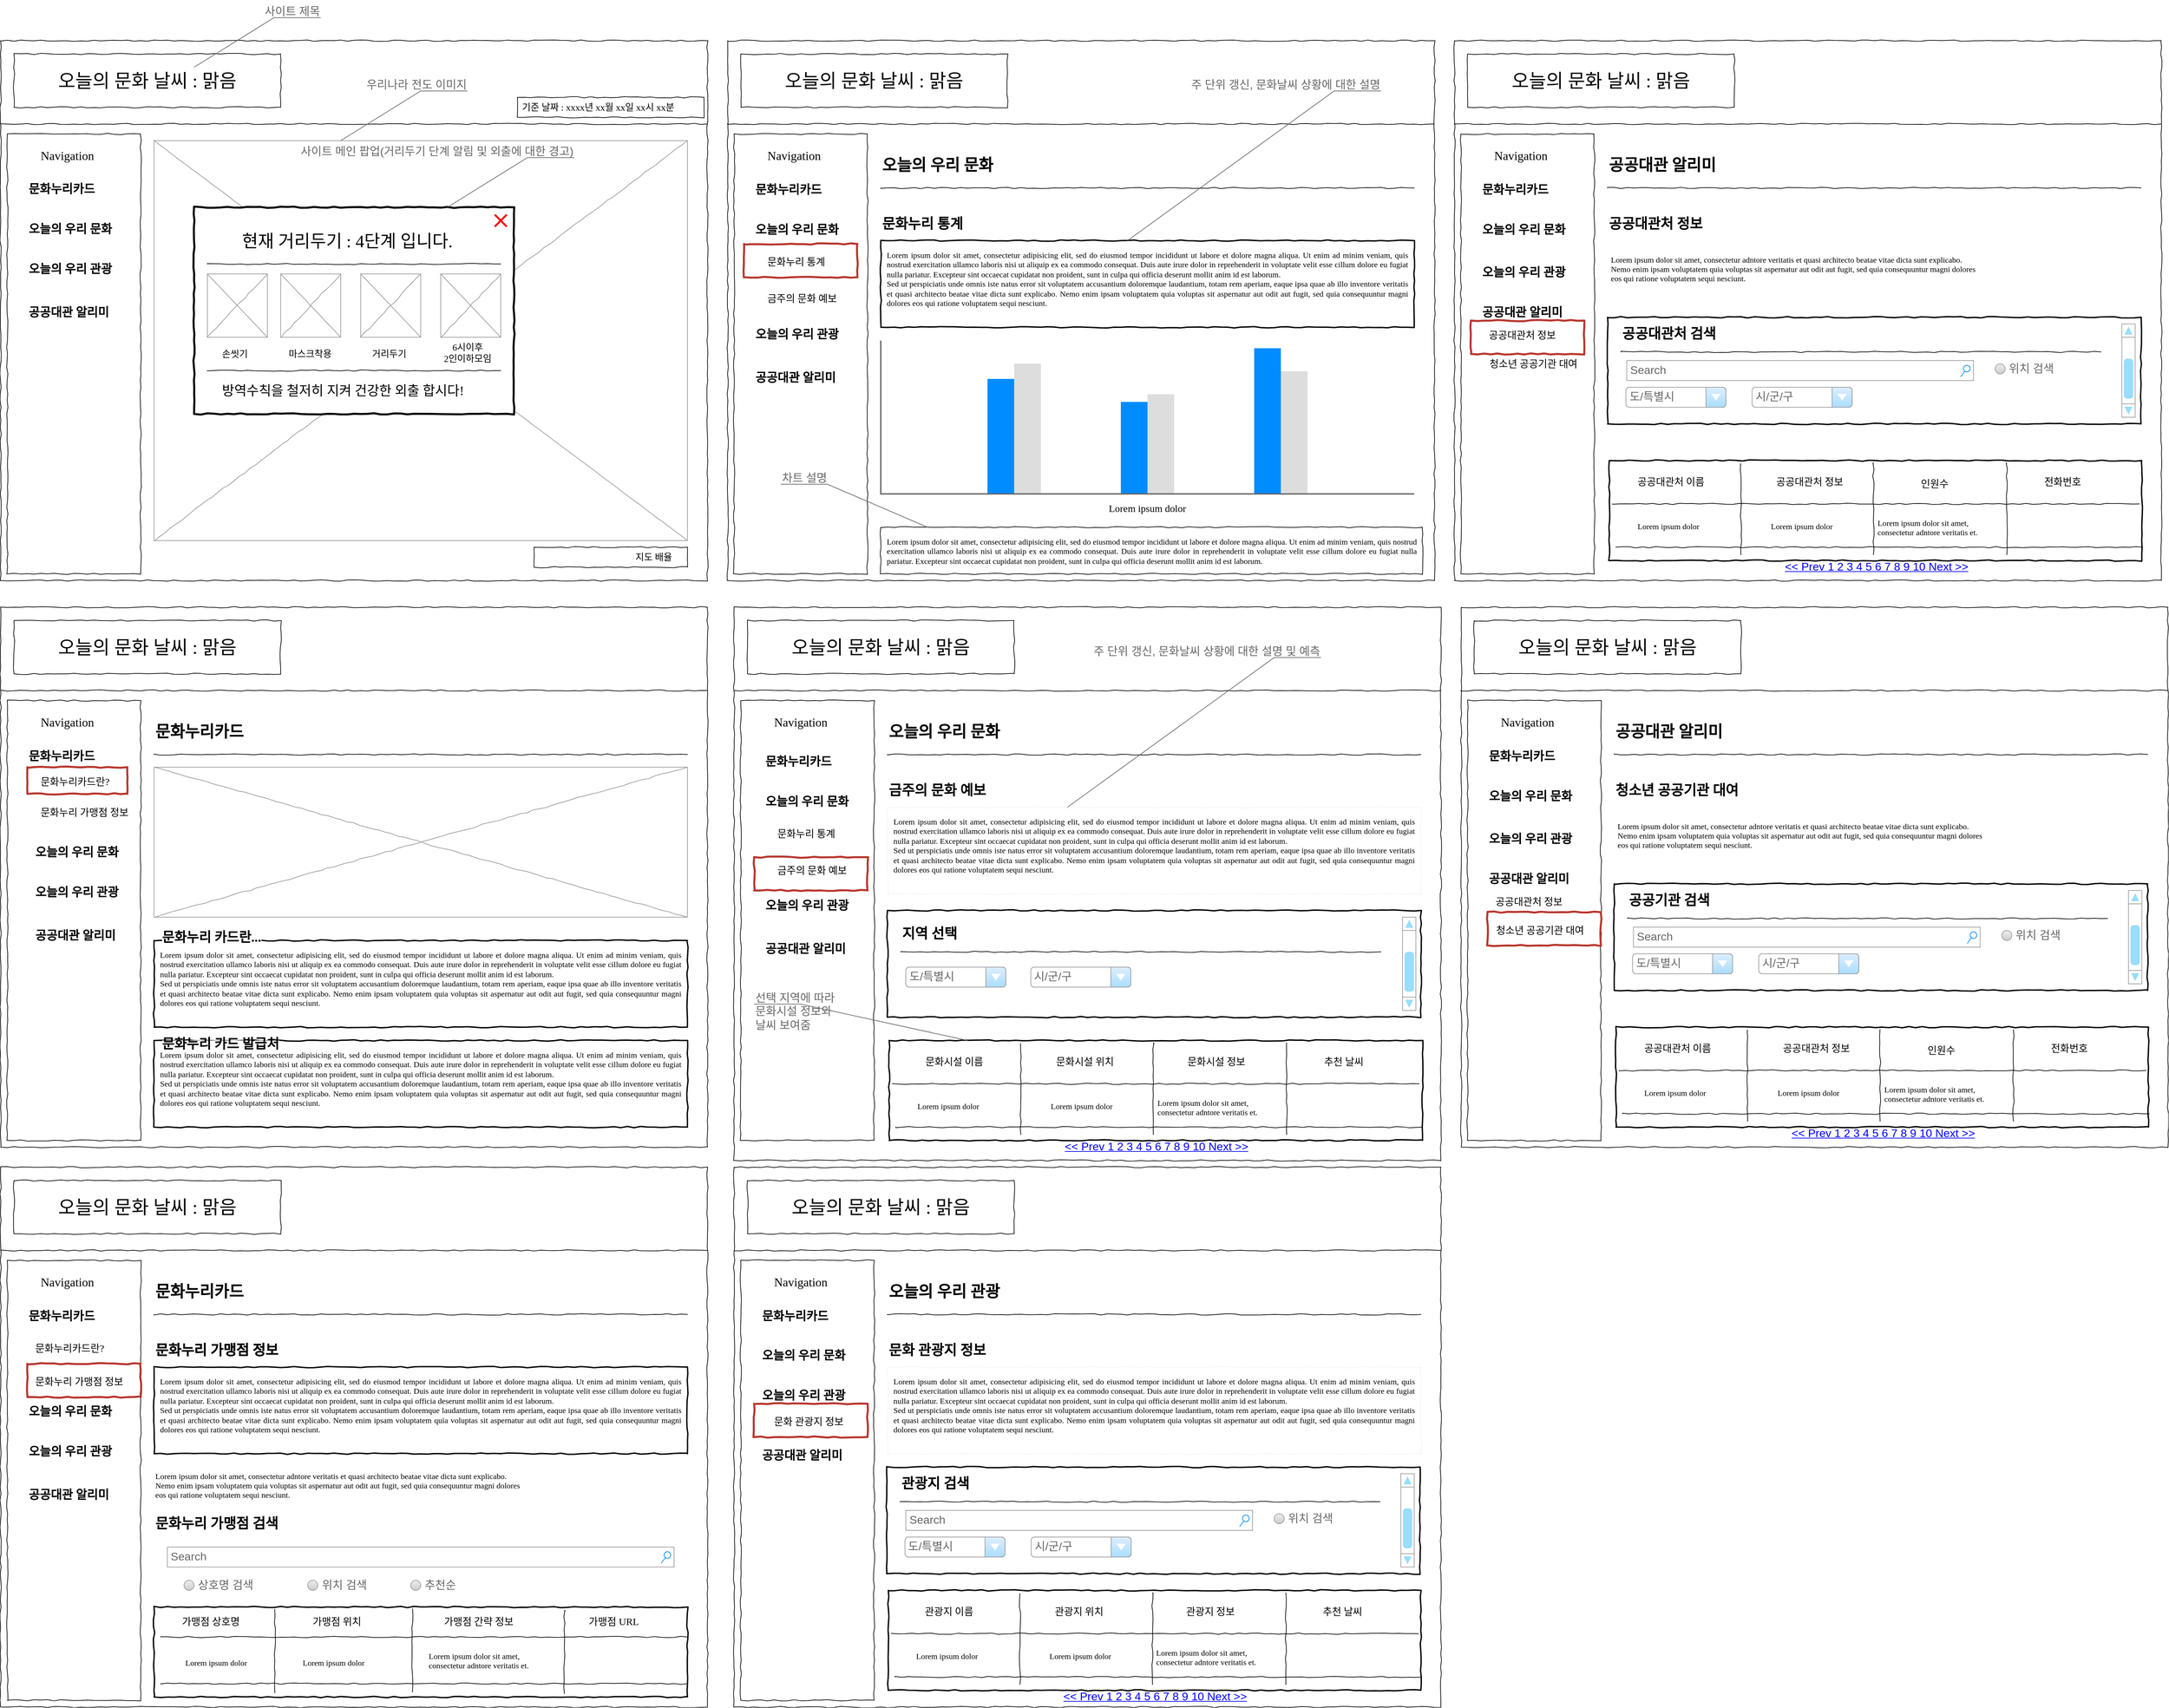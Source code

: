 <mxfile version="14.9.5" type="device"><diagram name="Page-1" id="03018318-947c-dd8e-b7a3-06fadd420f32"><mxGraphModel dx="1372" dy="1610" grid="1" gridSize="10" guides="1" tooltips="1" connect="1" arrows="1" fold="1" page="1" pageScale="1" pageWidth="1100" pageHeight="850" background="none" math="0" shadow="0"><root><mxCell id="0"/><mxCell id="1" parent="0"/><mxCell id="Ub7pRWG246q29bGQTGIB-250" value="" style="whiteSpace=wrap;html=1;rounded=0;shadow=0;labelBackgroundColor=none;strokeColor=#000000;strokeWidth=1;fillColor=none;fontFamily=Verdana;fontSize=12;fontColor=#000000;align=center;comic=1;" vertex="1" parent="1"><mxGeometry x="1120" y="1710" width="1060" height="810" as="geometry"/></mxCell><mxCell id="Ub7pRWG246q29bGQTGIB-52" value="" style="whiteSpace=wrap;html=1;rounded=0;shadow=0;labelBackgroundColor=none;strokeColor=#000000;strokeWidth=1;fillColor=none;fontFamily=Verdana;fontSize=12;fontColor=#000000;align=center;comic=1;" vertex="1" parent="1"><mxGeometry x="20" y="1710" width="1060" height="810" as="geometry"/></mxCell><mxCell id="Ub7pRWG246q29bGQTGIB-23" value="" style="whiteSpace=wrap;html=1;rounded=0;shadow=0;labelBackgroundColor=none;strokeColor=#000000;strokeWidth=1;fillColor=none;fontFamily=Verdana;fontSize=12;fontColor=#000000;align=center;comic=1;" vertex="1" parent="1"><mxGeometry x="20" y="870" width="1060" height="810" as="geometry"/></mxCell><mxCell id="677b7b8949515195-1" value="" style="whiteSpace=wrap;html=1;rounded=0;shadow=0;labelBackgroundColor=none;strokeColor=#000000;strokeWidth=1;fillColor=none;fontFamily=Verdana;fontSize=12;fontColor=#000000;align=center;comic=1;" parent="1" vertex="1"><mxGeometry x="20" y="20" width="1060" height="810" as="geometry"/></mxCell><mxCell id="677b7b8949515195-2" value="오늘의 문화 날씨 : 맑음" style="whiteSpace=wrap;html=1;rounded=0;shadow=0;labelBackgroundColor=none;strokeWidth=1;fontFamily=Verdana;fontSize=28;align=center;comic=1;" parent="1" vertex="1"><mxGeometry x="40" y="40" width="400" height="80" as="geometry"/></mxCell><mxCell id="677b7b8949515195-3" value="Search" style="strokeWidth=1;shadow=0;dashed=0;align=center;html=1;shape=mxgraph.mockup.forms.searchBox;strokeColor=#999999;mainText=;strokeColor2=#008cff;fontColor=#666666;fontSize=17;align=left;spacingLeft=3;rounded=0;labelBackgroundColor=none;comic=1;" parent="1" vertex="1"><mxGeometry x="270" y="2280" width="760" height="30" as="geometry"/></mxCell><mxCell id="677b7b8949515195-4" value="기준 날짜 : xxxx년 xx월 xx일 xx시 xx분" style="text;html=1;points=[];align=left;verticalAlign=top;spacingTop=-4;fontSize=14;fontFamily=Verdana" parent="1" vertex="1"><mxGeometry x="800" y="110" width="280" height="20" as="geometry"/></mxCell><mxCell id="677b7b8949515195-8" value="" style="whiteSpace=wrap;html=1;rounded=0;shadow=0;labelBackgroundColor=none;strokeWidth=1;fillColor=none;fontFamily=Verdana;fontSize=12;align=center;comic=1;" parent="1" vertex="1"><mxGeometry x="30" y="160" width="200" height="660" as="geometry"/></mxCell><mxCell id="677b7b8949515195-9" value="" style="line;strokeWidth=1;html=1;rounded=0;shadow=0;labelBackgroundColor=none;fillColor=none;fontFamily=Verdana;fontSize=14;fontColor=#000000;align=center;comic=1;" parent="1" vertex="1"><mxGeometry x="20" y="140" width="1060" height="10" as="geometry"/></mxCell><mxCell id="677b7b8949515195-10" value="" style="whiteSpace=wrap;html=1;rounded=0;shadow=0;labelBackgroundColor=none;strokeWidth=1;fillColor=none;fontFamily=Verdana;fontSize=12;align=center;comic=1;" parent="1" vertex="1"><mxGeometry x="795" y="105" width="280" height="30" as="geometry"/></mxCell><mxCell id="677b7b8949515195-15" value="&lt;div style=&quot;text-align: justify&quot;&gt;&lt;div&gt;Lorem ipsum dolor sit amet, consectetur adipisicing elit, sed do eiusmod tempor incididunt ut labore et dolore magna aliqua. Ut enim ad minim veniam, quis nostrud exercitation ullamco laboris nisi ut aliquip ex ea commodo consequat. Duis aute irure dolor in reprehenderit in voluptate velit esse cillum dolore eu fugiat nulla pariatur. Excepteur sint occaecat cupidatat non proident, sunt in culpa qui officia deserunt mollit anim id est laborum.&lt;/div&gt;&lt;div&gt;Sed ut perspiciatis unde omnis iste natus error sit voluptatem accusantium doloremque laudantium, totam rem aperiam, eaque ipsa quae ab illo inventore veritatis et quasi architecto beatae vitae dicta sunt explicabo. Nemo enim ipsam voluptatem quia voluptas sit aspernatur aut odit aut fugit, sed quia consequuntur magni dolores eos qui ratione voluptatem sequi nesciunt.&amp;nbsp;&lt;/div&gt;&lt;/div&gt;" style="whiteSpace=wrap;html=1;rounded=0;shadow=0;labelBackgroundColor=none;strokeWidth=2;fillColor=none;fontFamily=Verdana;fontSize=12;align=center;verticalAlign=top;spacing=10;comic=1;" parent="1" vertex="1"><mxGeometry x="250" y="1370" width="800" height="130" as="geometry"/></mxCell><mxCell id="677b7b8949515195-16" value="" style="verticalLabelPosition=bottom;shadow=0;dashed=0;align=center;html=1;verticalAlign=top;strokeWidth=1;shape=mxgraph.mockup.graphics.simpleIcon;strokeColor=#999999;rounded=0;labelBackgroundColor=none;fontFamily=Verdana;fontSize=14;fontColor=#000000;comic=1;" parent="1" vertex="1"><mxGeometry x="250" y="170" width="800" height="600" as="geometry"/></mxCell><mxCell id="677b7b8949515195-25" value="" style="whiteSpace=wrap;html=1;rounded=0;shadow=0;labelBackgroundColor=none;strokeWidth=3;fontFamily=Verdana;fontSize=12;align=center;comic=1;" parent="1" vertex="1"><mxGeometry x="310" y="270" width="480" height="310" as="geometry"/></mxCell><mxCell id="677b7b8949515195-26" value="" style="whiteSpace=wrap;html=1;rounded=0;shadow=0;labelBackgroundColor=none;strokeWidth=3;fontFamily=Verdana;fontSize=12;align=center;comic=1;fillColor=none;strokeColor=#B8372E;" parent="1" vertex="1"><mxGeometry x="60" y="1110" width="150" height="40" as="geometry"/></mxCell><mxCell id="Ub7pRWG246q29bGQTGIB-11" value="&lt;span style=&quot;font-size: 18px&quot;&gt;Navigation&lt;/span&gt;" style="text;html=1;points=[];align=left;verticalAlign=top;spacingTop=-4;fontSize=14;fontFamily=Verdana" vertex="1" parent="1"><mxGeometry x="77.5" y="180" width="105" height="20" as="geometry"/></mxCell><mxCell id="Ub7pRWG246q29bGQTGIB-12" value="&lt;span style=&quot;font-size: 18px&quot;&gt;&lt;b&gt;문화누리카드&lt;/b&gt;&lt;/span&gt;" style="text;html=1;points=[];align=left;verticalAlign=top;spacingTop=-4;fontSize=14;fontFamily=Verdana" vertex="1" parent="1"><mxGeometry x="60" y="230" width="105" height="20" as="geometry"/></mxCell><mxCell id="Ub7pRWG246q29bGQTGIB-13" value="사이트 제목" style="strokeWidth=1;shadow=0;dashed=0;align=center;html=1;shape=mxgraph.mockup.text.callout;linkText=;textSize=17;textColor=#666666;callDir=NE;callStyle=line;fontSize=17;fontColor=#666666;align=right;verticalAlign=top;strokeColor=#666666;" vertex="1" parent="1"><mxGeometry x="310" y="-40" width="190" height="100" as="geometry"/></mxCell><mxCell id="Ub7pRWG246q29bGQTGIB-14" value="&lt;span style=&quot;font-size: 18px&quot;&gt;&lt;b&gt;오늘의 우리 문화&lt;/b&gt;&lt;/span&gt;" style="text;html=1;points=[];align=left;verticalAlign=top;spacingTop=-4;fontSize=14;fontFamily=Verdana" vertex="1" parent="1"><mxGeometry x="60" y="290" width="105" height="20" as="geometry"/></mxCell><mxCell id="Ub7pRWG246q29bGQTGIB-16" value="&lt;span style=&quot;font-size: 18px&quot;&gt;&lt;b&gt;오늘의 우리 관광&lt;/b&gt;&lt;/span&gt;" style="text;html=1;points=[];align=left;verticalAlign=top;spacingTop=-4;fontSize=14;fontFamily=Verdana" vertex="1" parent="1"><mxGeometry x="60" y="350" width="105" height="20" as="geometry"/></mxCell><mxCell id="Ub7pRWG246q29bGQTGIB-17" value="&lt;span style=&quot;font-size: 18px&quot;&gt;&lt;b&gt;공공대관 알리미&lt;/b&gt;&lt;/span&gt;" style="text;html=1;points=[];align=left;verticalAlign=top;spacingTop=-4;fontSize=14;fontFamily=Verdana" vertex="1" parent="1"><mxGeometry x="60" y="415" width="105" height="20" as="geometry"/></mxCell><mxCell id="Ub7pRWG246q29bGQTGIB-19" value="" style="whiteSpace=wrap;html=1;rounded=0;shadow=0;labelBackgroundColor=none;strokeWidth=1;fillColor=none;fontFamily=Verdana;fontSize=12;align=center;comic=1;" vertex="1" parent="1"><mxGeometry x="820" y="780" width="230" height="30" as="geometry"/></mxCell><mxCell id="Ub7pRWG246q29bGQTGIB-21" value="지도 배율&amp;nbsp;" style="text;html=1;points=[];align=left;verticalAlign=top;spacingTop=-4;fontSize=14;fontFamily=Verdana" vertex="1" parent="1"><mxGeometry x="970" y="785" width="90" height="20" as="geometry"/></mxCell><mxCell id="Ub7pRWG246q29bGQTGIB-24" value="오늘의 문화 날씨 : 맑음" style="whiteSpace=wrap;html=1;rounded=0;shadow=0;labelBackgroundColor=none;strokeWidth=1;fontFamily=Verdana;fontSize=28;align=center;comic=1;" vertex="1" parent="1"><mxGeometry x="40" y="890" width="400" height="80" as="geometry"/></mxCell><mxCell id="Ub7pRWG246q29bGQTGIB-25" value="" style="line;strokeWidth=1;html=1;rounded=0;shadow=0;labelBackgroundColor=none;fillColor=none;fontFamily=Verdana;fontSize=14;fontColor=#000000;align=center;comic=1;" vertex="1" parent="1"><mxGeometry x="20" y="990" width="1060" height="10" as="geometry"/></mxCell><mxCell id="Ub7pRWG246q29bGQTGIB-26" value="" style="whiteSpace=wrap;html=1;rounded=0;shadow=0;labelBackgroundColor=none;strokeWidth=1;fillColor=none;fontFamily=Verdana;fontSize=12;align=center;comic=1;" vertex="1" parent="1"><mxGeometry x="30" y="1010" width="200" height="660" as="geometry"/></mxCell><mxCell id="Ub7pRWG246q29bGQTGIB-27" value="&lt;span style=&quot;font-size: 18px&quot;&gt;Navigation&lt;/span&gt;" style="text;html=1;points=[];align=left;verticalAlign=top;spacingTop=-4;fontSize=14;fontFamily=Verdana" vertex="1" parent="1"><mxGeometry x="77.5" y="1030" width="105" height="20" as="geometry"/></mxCell><mxCell id="Ub7pRWG246q29bGQTGIB-28" value="&lt;span style=&quot;font-size: 18px&quot;&gt;&lt;b&gt;문화누리카드&lt;/b&gt;&lt;/span&gt;" style="text;html=1;points=[];align=left;verticalAlign=top;spacingTop=-4;fontSize=14;fontFamily=Verdana" vertex="1" parent="1"><mxGeometry x="60" y="1081" width="105" height="20" as="geometry"/></mxCell><mxCell id="Ub7pRWG246q29bGQTGIB-29" value="&lt;span style=&quot;font-size: 18px&quot;&gt;&lt;b&gt;오늘의 우리 문화&lt;/b&gt;&lt;/span&gt;" style="text;html=1;points=[];align=left;verticalAlign=top;spacingTop=-4;fontSize=14;fontFamily=Verdana" vertex="1" parent="1"><mxGeometry x="70" y="1225" width="105" height="20" as="geometry"/></mxCell><mxCell id="Ub7pRWG246q29bGQTGIB-30" value="&lt;span style=&quot;font-size: 18px&quot;&gt;&lt;b&gt;오늘의 우리 관광&lt;/b&gt;&lt;/span&gt;" style="text;html=1;points=[];align=left;verticalAlign=top;spacingTop=-4;fontSize=14;fontFamily=Verdana" vertex="1" parent="1"><mxGeometry x="70" y="1285" width="105" height="20" as="geometry"/></mxCell><mxCell id="Ub7pRWG246q29bGQTGIB-31" value="&lt;span style=&quot;font-size: 18px&quot;&gt;&lt;b&gt;공공대관 알리미&lt;/b&gt;&lt;/span&gt;" style="text;html=1;points=[];align=left;verticalAlign=top;spacingTop=-4;fontSize=14;fontFamily=Verdana" vertex="1" parent="1"><mxGeometry x="70" y="1350" width="105" height="20" as="geometry"/></mxCell><mxCell id="Ub7pRWG246q29bGQTGIB-33" value="&lt;font style=&quot;font-size: 26px&quot;&gt;&lt;font style=&quot;font-size: 26px&quot;&gt;현재 거리두기 : 4단계 입니다&lt;/font&gt;.&lt;/font&gt;" style="text;html=1;points=[];align=left;verticalAlign=top;spacingTop=-4;fontSize=14;fontFamily=Verdana" vertex="1" parent="1"><mxGeometry x="380" y="303" width="340" height="40" as="geometry"/></mxCell><mxCell id="Ub7pRWG246q29bGQTGIB-34" value="" style="line;strokeWidth=1;html=1;rounded=0;shadow=0;labelBackgroundColor=none;fillColor=none;fontFamily=Verdana;fontSize=14;fontColor=#000000;align=center;comic=1;" vertex="1" parent="1"><mxGeometry x="330" y="350" width="440" height="10" as="geometry"/></mxCell><mxCell id="Ub7pRWG246q29bGQTGIB-36" value="" style="verticalLabelPosition=bottom;shadow=0;dashed=0;align=center;html=1;verticalAlign=top;strokeWidth=1;shape=mxgraph.mockup.graphics.simpleIcon;strokeColor=#999999;rounded=0;labelBackgroundColor=none;fontFamily=Verdana;fontSize=14;fontColor=#000000;comic=1;" vertex="1" parent="1"><mxGeometry x="330" y="370" width="90" height="95" as="geometry"/></mxCell><mxCell id="Ub7pRWG246q29bGQTGIB-37" value="" style="verticalLabelPosition=bottom;shadow=0;dashed=0;align=center;html=1;verticalAlign=top;strokeWidth=1;shape=mxgraph.mockup.graphics.simpleIcon;strokeColor=#999999;rounded=0;labelBackgroundColor=none;fontFamily=Verdana;fontSize=14;fontColor=#000000;comic=1;" vertex="1" parent="1"><mxGeometry x="440" y="370" width="90" height="95" as="geometry"/></mxCell><mxCell id="Ub7pRWG246q29bGQTGIB-38" value="" style="verticalLabelPosition=bottom;shadow=0;dashed=0;align=center;html=1;verticalAlign=top;strokeWidth=1;shape=mxgraph.mockup.graphics.simpleIcon;strokeColor=#999999;rounded=0;labelBackgroundColor=none;fontFamily=Verdana;fontSize=14;fontColor=#000000;comic=1;" vertex="1" parent="1"><mxGeometry x="560" y="370" width="90" height="95" as="geometry"/></mxCell><mxCell id="Ub7pRWG246q29bGQTGIB-39" value="" style="verticalLabelPosition=bottom;shadow=0;dashed=0;align=center;html=1;verticalAlign=top;strokeWidth=1;shape=mxgraph.mockup.graphics.simpleIcon;strokeColor=#999999;rounded=0;labelBackgroundColor=none;fontFamily=Verdana;fontSize=14;fontColor=#000000;comic=1;" vertex="1" parent="1"><mxGeometry x="680" y="370" width="90" height="95" as="geometry"/></mxCell><mxCell id="Ub7pRWG246q29bGQTGIB-40" value="" style="line;strokeWidth=1;html=1;rounded=0;shadow=0;labelBackgroundColor=none;fillColor=none;fontFamily=Verdana;fontSize=14;fontColor=#000000;align=center;comic=1;" vertex="1" parent="1"><mxGeometry x="330" y="510" width="440" height="10" as="geometry"/></mxCell><mxCell id="Ub7pRWG246q29bGQTGIB-41" value="&lt;font style=&quot;font-size: 20px&quot;&gt;방역수칙을 철저히 지켜 건강한 외출 합시다!&lt;/font&gt;" style="text;html=1;points=[];align=left;verticalAlign=top;spacingTop=-4;fontSize=14;fontFamily=Verdana" vertex="1" parent="1"><mxGeometry x="350" y="530" width="410" height="30" as="geometry"/></mxCell><mxCell id="Ub7pRWG246q29bGQTGIB-42" value="손씻기" style="text;html=1;points=[];align=left;verticalAlign=top;spacingTop=-4;fontSize=14;fontFamily=Verdana" vertex="1" parent="1"><mxGeometry x="350" y="480" width="60" height="20" as="geometry"/></mxCell><mxCell id="Ub7pRWG246q29bGQTGIB-43" value="마스크착용" style="text;html=1;points=[];align=left;verticalAlign=top;spacingTop=-4;fontSize=14;fontFamily=Verdana" vertex="1" parent="1"><mxGeometry x="450" y="480" width="60" height="20" as="geometry"/></mxCell><mxCell id="Ub7pRWG246q29bGQTGIB-44" value="거리두기" style="text;html=1;points=[];align=left;verticalAlign=top;spacingTop=-4;fontSize=14;fontFamily=Verdana" vertex="1" parent="1"><mxGeometry x="575" y="480" width="60" height="20" as="geometry"/></mxCell><mxCell id="Ub7pRWG246q29bGQTGIB-45" value="6시이후&lt;br&gt;2인이하모임" style="text;html=1;points=[];align=center;verticalAlign=top;spacingTop=-4;fontSize=14;fontFamily=Verdana" vertex="1" parent="1"><mxGeometry x="690" y="470" width="60" height="20" as="geometry"/></mxCell><mxCell id="Ub7pRWG246q29bGQTGIB-46" value="" style="shape=mxgraph.mockup.markup.redX;fillColor=#ff0000;html=1;shadow=0;strokeColor=none;" vertex="1" parent="1"><mxGeometry x="760" y="280" width="20" height="20" as="geometry"/></mxCell><mxCell id="Ub7pRWG246q29bGQTGIB-47" value="&lt;b&gt;&lt;font style=&quot;font-size: 24px&quot;&gt;문화누리카드&lt;/font&gt;&lt;/b&gt;" style="text;html=1;points=[];align=left;verticalAlign=top;spacingTop=-4;fontSize=14;fontFamily=Verdana" vertex="1" parent="1"><mxGeometry x="250" y="1040" width="210" height="30" as="geometry"/></mxCell><mxCell id="Ub7pRWG246q29bGQTGIB-48" value="" style="verticalLabelPosition=bottom;shadow=0;dashed=0;align=center;html=1;verticalAlign=top;strokeWidth=1;shape=mxgraph.mockup.graphics.simpleIcon;strokeColor=#999999;rounded=0;labelBackgroundColor=none;fontFamily=Verdana;fontSize=14;fontColor=#000000;comic=1;" vertex="1" parent="1"><mxGeometry x="250" y="1110" width="800" height="225" as="geometry"/></mxCell><mxCell id="Ub7pRWG246q29bGQTGIB-49" value="&lt;div style=&quot;text-align: justify&quot;&gt;&lt;div&gt;Lorem ipsum dolor sit amet, consectetur adipisicing elit, sed do eiusmod tempor incididunt ut labore et dolore magna aliqua. Ut enim ad minim veniam, quis nostrud exercitation ullamco laboris nisi ut aliquip ex ea commodo consequat. Duis aute irure dolor in reprehenderit in voluptate velit esse cillum dolore eu fugiat nulla pariatur. Excepteur sint occaecat cupidatat non proident, sunt in culpa qui officia deserunt mollit anim id est laborum.&lt;/div&gt;&lt;div&gt;Sed ut perspiciatis unde omnis iste natus error sit voluptatem accusantium doloremque laudantium, totam rem aperiam, eaque ipsa quae ab illo inventore veritatis et quasi architecto beatae vitae dicta sunt explicabo. Nemo enim ipsam voluptatem quia voluptas sit aspernatur aut odit aut fugit, sed quia consequuntur magni dolores eos qui ratione voluptatem sequi nesciunt.&amp;nbsp;&lt;/div&gt;&lt;/div&gt;" style="whiteSpace=wrap;html=1;rounded=0;shadow=0;labelBackgroundColor=none;strokeWidth=2;fillColor=none;fontFamily=Verdana;fontSize=12;align=center;verticalAlign=top;spacing=10;comic=1;" vertex="1" parent="1"><mxGeometry x="250" y="1520" width="800" height="130" as="geometry"/></mxCell><mxCell id="Ub7pRWG246q29bGQTGIB-50" value="" style="line;strokeWidth=1;html=1;rounded=0;shadow=0;labelBackgroundColor=none;fillColor=none;fontFamily=Verdana;fontSize=14;fontColor=#000000;align=center;comic=1;" vertex="1" parent="1"><mxGeometry x="250" y="1086" width="800" height="10" as="geometry"/></mxCell><mxCell id="Ub7pRWG246q29bGQTGIB-51" value="우리나라 전도 이미지" style="strokeWidth=1;shadow=0;dashed=0;align=center;html=1;shape=mxgraph.mockup.text.callout;linkText=;textSize=17;textColor=#666666;callDir=NE;callStyle=line;fontSize=17;fontColor=#666666;align=right;verticalAlign=top;strokeColor=#666666;" vertex="1" parent="1"><mxGeometry x="530" y="70" width="190" height="100" as="geometry"/></mxCell><mxCell id="Ub7pRWG246q29bGQTGIB-53" value="&lt;div style=&quot;text-align: justify&quot;&gt;&lt;div&gt;Lorem ipsum dolor sit amet, consectetur adipisicing elit, sed do eiusmod tempor incididunt ut labore et dolore magna aliqua. Ut enim ad minim veniam, quis nostrud exercitation ullamco laboris nisi ut aliquip ex ea commodo consequat. Duis aute irure dolor in reprehenderit in voluptate velit esse cillum dolore eu fugiat nulla pariatur. Excepteur sint occaecat cupidatat non proident, sunt in culpa qui officia deserunt mollit anim id est laborum.&lt;/div&gt;&lt;div&gt;Sed ut perspiciatis unde omnis iste natus error sit voluptatem accusantium doloremque laudantium, totam rem aperiam, eaque ipsa quae ab illo inventore veritatis et quasi architecto beatae vitae dicta sunt explicabo. Nemo enim ipsam voluptatem quia voluptas sit aspernatur aut odit aut fugit, sed quia consequuntur magni dolores eos qui ratione voluptatem sequi nesciunt.&amp;nbsp;&lt;/div&gt;&lt;/div&gt;" style="whiteSpace=wrap;html=1;rounded=0;shadow=0;labelBackgroundColor=none;strokeWidth=2;fillColor=none;fontFamily=Verdana;fontSize=12;align=center;verticalAlign=top;spacing=10;comic=1;" vertex="1" parent="1"><mxGeometry x="250" y="2010" width="800" height="130" as="geometry"/></mxCell><mxCell id="Ub7pRWG246q29bGQTGIB-54" value="오늘의 문화 날씨 : 맑음" style="whiteSpace=wrap;html=1;rounded=0;shadow=0;labelBackgroundColor=none;strokeWidth=1;fontFamily=Verdana;fontSize=28;align=center;comic=1;" vertex="1" parent="1"><mxGeometry x="40" y="1730" width="400" height="80" as="geometry"/></mxCell><mxCell id="Ub7pRWG246q29bGQTGIB-55" value="" style="line;strokeWidth=1;html=1;rounded=0;shadow=0;labelBackgroundColor=none;fillColor=none;fontFamily=Verdana;fontSize=14;fontColor=#000000;align=center;comic=1;" vertex="1" parent="1"><mxGeometry x="20" y="1830" width="1060" height="10" as="geometry"/></mxCell><mxCell id="Ub7pRWG246q29bGQTGIB-56" value="" style="whiteSpace=wrap;html=1;rounded=0;shadow=0;labelBackgroundColor=none;strokeWidth=1;fillColor=none;fontFamily=Verdana;fontSize=12;align=center;comic=1;" vertex="1" parent="1"><mxGeometry x="30" y="1850" width="200" height="660" as="geometry"/></mxCell><mxCell id="Ub7pRWG246q29bGQTGIB-57" value="&lt;span style=&quot;font-size: 18px&quot;&gt;Navigation&lt;/span&gt;" style="text;html=1;points=[];align=left;verticalAlign=top;spacingTop=-4;fontSize=14;fontFamily=Verdana" vertex="1" parent="1"><mxGeometry x="77.5" y="1870" width="105" height="20" as="geometry"/></mxCell><mxCell id="Ub7pRWG246q29bGQTGIB-64" value="&lt;div style=&quot;text-align: justify&quot;&gt;&lt;br&gt;&lt;/div&gt;" style="whiteSpace=wrap;html=1;rounded=0;shadow=0;labelBackgroundColor=none;strokeWidth=2;fillColor=none;fontFamily=Verdana;fontSize=12;align=center;verticalAlign=top;spacing=10;comic=1;" vertex="1" parent="1"><mxGeometry x="250" y="2370" width="800" height="135" as="geometry"/></mxCell><mxCell id="Ub7pRWG246q29bGQTGIB-62" value="&lt;b&gt;&lt;font style=&quot;font-size: 24px&quot;&gt;문화누리카드&lt;/font&gt;&lt;/b&gt;" style="text;html=1;points=[];align=left;verticalAlign=top;spacingTop=-4;fontSize=14;fontFamily=Verdana" vertex="1" parent="1"><mxGeometry x="250" y="1880" width="105" height="20" as="geometry"/></mxCell><mxCell id="Ub7pRWG246q29bGQTGIB-65" value="" style="line;strokeWidth=1;html=1;rounded=0;shadow=0;labelBackgroundColor=none;fillColor=none;fontFamily=Verdana;fontSize=14;fontColor=#000000;align=center;comic=1;" vertex="1" parent="1"><mxGeometry x="250" y="1926" width="800" height="10" as="geometry"/></mxCell><mxCell id="Ub7pRWG246q29bGQTGIB-66" value="&lt;span style=&quot;background-color: rgb(255 , 255 , 255)&quot;&gt;&lt;b&gt;&lt;font style=&quot;font-size: 20px&quot;&gt;문화누리 카드란...&lt;/font&gt;&lt;/b&gt;&lt;/span&gt;" style="text;html=1;points=[];align=left;verticalAlign=top;spacingTop=-4;fontSize=14;fontFamily=Verdana" vertex="1" parent="1"><mxGeometry x="260" y="1350" width="170" height="40" as="geometry"/></mxCell><mxCell id="Ub7pRWG246q29bGQTGIB-67" value="&lt;span style=&quot;background-color: rgb(255 , 255 , 255)&quot;&gt;&lt;b&gt;&lt;font style=&quot;font-size: 20px&quot;&gt;문화누리 카드 발급처&lt;/font&gt;&lt;/b&gt;&lt;/span&gt;" style="text;html=1;points=[];align=left;verticalAlign=top;spacingTop=-4;fontSize=14;fontFamily=Verdana" vertex="1" parent="1"><mxGeometry x="260" y="1510" width="170" height="40" as="geometry"/></mxCell><mxCell id="Ub7pRWG246q29bGQTGIB-68" value="&lt;b style=&quot;font-size: 21px&quot;&gt;문화누리 가맹점 정보&lt;/b&gt;" style="text;html=1;points=[];align=left;verticalAlign=top;spacingTop=-4;fontSize=14;fontFamily=Verdana" vertex="1" parent="1"><mxGeometry x="250" y="1970" width="105" height="20" as="geometry"/></mxCell><mxCell id="Ub7pRWG246q29bGQTGIB-69" value="&lt;br&gt;&lt;br&gt;&lt;div style=&quot;font-family: &amp;#34;verdana&amp;#34; ; font-size: 12px ; text-align: justify&quot;&gt;Lorem ipsum dolor sit amet, consectetur adntore veritatis et quasi architecto beatae vitae dicta sunt explicabo.&lt;/div&gt;&lt;div style=&quot;font-family: &amp;#34;verdana&amp;#34; ; font-size: 12px ; text-align: justify&quot;&gt;Nemo enim ipsam voluptatem quia voluptas sit aspernatur aut odit aut fugit, sed quia consequuntur magni dolores&lt;/div&gt;&lt;div style=&quot;font-family: &amp;#34;verdana&amp;#34; ; font-size: 12px ; text-align: justify&quot;&gt;eos qui ratione voluptatem sequi nesciunt.&amp;nbsp;&lt;/div&gt;" style="text;html=1;points=[];align=left;verticalAlign=top;spacingTop=-4;fontSize=14;fontFamily=Verdana" vertex="1" parent="1"><mxGeometry x="250" y="2130" width="717.5" height="70" as="geometry"/></mxCell><mxCell id="Ub7pRWG246q29bGQTGIB-71" value="&lt;span style=&quot;font-weight: normal&quot;&gt;&lt;font style=&quot;font-size: 15px&quot; color=&quot;#000000&quot;&gt;문화누리 가맹점 정보&lt;/font&gt;&lt;/span&gt;" style="text;html=1;points=[];align=left;verticalAlign=top;spacingTop=-4;fontSize=14;fontFamily=Verdana;fontColor=#B3B3B3;fontStyle=1" vertex="1" parent="1"><mxGeometry x="70" y="2020" width="105" height="20" as="geometry"/></mxCell><mxCell id="Ub7pRWG246q29bGQTGIB-79" value="&lt;span style=&quot;font-size: 18px&quot;&gt;&lt;b&gt;문화누리카드&lt;/b&gt;&lt;/span&gt;" style="text;html=1;points=[];align=left;verticalAlign=top;spacingTop=-4;fontSize=14;fontFamily=Verdana" vertex="1" parent="1"><mxGeometry x="60" y="1921" width="105" height="20" as="geometry"/></mxCell><mxCell id="Ub7pRWG246q29bGQTGIB-80" value="&lt;span style=&quot;font-size: 18px&quot;&gt;&lt;b&gt;오늘의 우리 문화&lt;/b&gt;&lt;/span&gt;" style="text;html=1;points=[];align=left;verticalAlign=top;spacingTop=-4;fontSize=14;fontFamily=Verdana" vertex="1" parent="1"><mxGeometry x="60" y="2064" width="105" height="20" as="geometry"/></mxCell><mxCell id="Ub7pRWG246q29bGQTGIB-81" value="&lt;span style=&quot;font-size: 18px&quot;&gt;&lt;b&gt;오늘의 우리 관광&lt;/b&gt;&lt;/span&gt;" style="text;html=1;points=[];align=left;verticalAlign=top;spacingTop=-4;fontSize=14;fontFamily=Verdana" vertex="1" parent="1"><mxGeometry x="60" y="2124" width="105" height="20" as="geometry"/></mxCell><mxCell id="Ub7pRWG246q29bGQTGIB-82" value="&lt;span style=&quot;font-size: 18px&quot;&gt;&lt;b&gt;공공대관 알리미&lt;/b&gt;&lt;/span&gt;" style="text;html=1;points=[];align=left;verticalAlign=top;spacingTop=-4;fontSize=14;fontFamily=Verdana" vertex="1" parent="1"><mxGeometry x="60" y="2189" width="105" height="20" as="geometry"/></mxCell><mxCell id="Ub7pRWG246q29bGQTGIB-84" value="" style="whiteSpace=wrap;html=1;rounded=0;shadow=0;labelBackgroundColor=none;strokeWidth=3;fontFamily=Verdana;fontSize=12;align=center;comic=1;fillColor=none;strokeColor=#B8372E;" vertex="1" parent="1"><mxGeometry x="60" y="2005" width="170" height="50" as="geometry"/></mxCell><mxCell id="Ub7pRWG246q29bGQTGIB-92" value="&lt;font color=&quot;#000000&quot;&gt;&lt;span style=&quot;font-size: 15px ; font-weight: 400&quot;&gt;가맹점 상호명&lt;/span&gt;&lt;/font&gt;" style="text;html=1;points=[];align=left;verticalAlign=top;spacingTop=-4;fontSize=14;fontFamily=Verdana;fontColor=#B3B3B3;fontStyle=1" vertex="1" parent="1"><mxGeometry x="290" y="2380" width="105" height="20" as="geometry"/></mxCell><mxCell id="Ub7pRWG246q29bGQTGIB-93" value="&lt;font color=&quot;#000000&quot;&gt;&lt;span style=&quot;font-size: 15px ; font-weight: 400&quot;&gt;가맹점 위치&lt;/span&gt;&lt;/font&gt;&lt;span style=&quot;color: rgba(0 , 0 , 0 , 0) ; font-family: monospace ; font-size: 0px ; font-weight: 400&quot;&gt;%3CmxGraphModel%3E%3Croot%3E%3CmxCell%20id%3D%220%22%2F%3E%3CmxCell%20id%3D%221%22%20parent%3D%220%22%2F%3E%3CmxCell%20id%3D%222%22%20value%3D%22%26lt%3Bfont%20color%3D%26quot%3B%23000000%26quot%3B%26gt%3B%26lt%3Bspan%20style%3D%26quot%3Bfont-size%3A%2015px%20%3B%20font-weight%3A%20400%26quot%3B%26gt%3B%EA%B0%80%EB%A7%B9%EC%A0%90%20%EC%83%81%ED%98%B8%EB%AA%85%26lt%3B%2Fspan%26gt%3B%26lt%3B%2Ffont%26gt%3B%22%20style%3D%22text%3Bhtml%3D1%3Bpoints%3D%5B%5D%3Balign%3Dleft%3BverticalAlign%3Dtop%3BspacingTop%3D-4%3BfontSize%3D14%3BfontFamily%3DVerdana%3BfontColor%3D%23B3B3B3%3BfontStyle%3D1%22%20vertex%3D%221%22%20parent%3D%221%22%3E%3CmxGeometry%20x%3D%22302.5%22%20y%3D%222250%22%20width%3D%22105%22%20height%3D%2220%22%20as%3D%22geometry%22%2F%3E%3C%2FmxCell%3E%3C%2Froot%3E%3C%2FmxGraphModel%3E&lt;/span&gt;" style="text;html=1;points=[];align=left;verticalAlign=top;spacingTop=-4;fontSize=14;fontFamily=Verdana;fontColor=#B3B3B3;fontStyle=1" vertex="1" parent="1"><mxGeometry x="485.5" y="2380" width="105" height="20" as="geometry"/></mxCell><mxCell id="Ub7pRWG246q29bGQTGIB-94" value="&lt;font color=&quot;#000000&quot;&gt;&lt;span style=&quot;font-size: 15px ; font-weight: 400&quot;&gt;가맹점 간략 정보&lt;/span&gt;&lt;/font&gt;" style="text;html=1;points=[];align=left;verticalAlign=top;spacingTop=-4;fontSize=14;fontFamily=Verdana;fontColor=#B3B3B3;fontStyle=1" vertex="1" parent="1"><mxGeometry x="682.5" y="2380" width="105" height="20" as="geometry"/></mxCell><mxCell id="Ub7pRWG246q29bGQTGIB-95" value="&lt;font color=&quot;#000000&quot;&gt;&lt;span style=&quot;font-size: 15px ; font-weight: 400&quot;&gt;가맹점 URL&lt;/span&gt;&lt;/font&gt;" style="text;html=1;points=[];align=left;verticalAlign=top;spacingTop=-4;fontSize=14;fontFamily=Verdana;fontColor=#B3B3B3;fontStyle=1" vertex="1" parent="1"><mxGeometry x="900" y="2380" width="105" height="20" as="geometry"/></mxCell><mxCell id="Ub7pRWG246q29bGQTGIB-98" value="" style="line;strokeWidth=1;html=1;rounded=0;shadow=0;labelBackgroundColor=none;fillColor=none;fontFamily=Verdana;fontSize=14;fontColor=#000000;align=center;comic=1;" vertex="1" parent="1"><mxGeometry x="260" y="2410" width="790" height="10" as="geometry"/></mxCell><mxCell id="Ub7pRWG246q29bGQTGIB-99" value="&lt;br&gt;&lt;br&gt;&lt;div style=&quot;font-family: &amp;#34;verdana&amp;#34; ; font-size: 12px ; text-align: justify&quot;&gt;Lorem ipsum dolor sit amet,&amp;nbsp;&lt;/div&gt;&lt;div style=&quot;font-family: &amp;#34;verdana&amp;#34; ; font-size: 12px ; text-align: justify&quot;&gt;consectetur&amp;nbsp;adntore veritatis et.&lt;/div&gt;" style="text;html=1;points=[];align=left;verticalAlign=top;spacingTop=-4;fontSize=14;fontFamily=Verdana" vertex="1" parent="1"><mxGeometry x="660" y="2400" width="280" height="70" as="geometry"/></mxCell><mxCell id="Ub7pRWG246q29bGQTGIB-102" value="&lt;br&gt;&lt;br&gt;&lt;div style=&quot;font-family: &amp;#34;verdana&amp;#34; ; font-size: 12px ; text-align: justify&quot;&gt;Lorem ipsum dolor&amp;nbsp;&lt;/div&gt;" style="text;html=1;points=[];align=left;verticalAlign=top;spacingTop=-4;fontSize=14;fontFamily=Verdana" vertex="1" parent="1"><mxGeometry x="295" y="2410" width="120" height="70" as="geometry"/></mxCell><mxCell id="Ub7pRWG246q29bGQTGIB-105" value="&lt;br&gt;&lt;br&gt;&lt;div style=&quot;font-family: &amp;#34;verdana&amp;#34; ; font-size: 12px ; text-align: justify&quot;&gt;Lorem ipsum dolor&amp;nbsp;&lt;/div&gt;" style="text;html=1;points=[];align=left;verticalAlign=top;spacingTop=-4;fontSize=14;fontFamily=Verdana" vertex="1" parent="1"><mxGeometry x="470.5" y="2410" width="120" height="70" as="geometry"/></mxCell><mxCell id="Ub7pRWG246q29bGQTGIB-110" value="" style="whiteSpace=wrap;html=1;rounded=0;shadow=0;labelBackgroundColor=none;strokeColor=#000000;strokeWidth=1;fillColor=none;fontFamily=Verdana;fontSize=12;fontColor=#000000;align=center;comic=1;" vertex="1" parent="1"><mxGeometry x="1110.5" y="20" width="1060" height="810" as="geometry"/></mxCell><mxCell id="Ub7pRWG246q29bGQTGIB-111" value="&lt;div style=&quot;text-align: justify&quot;&gt;&lt;div&gt;Lorem ipsum dolor sit amet, consectetur adipisicing elit, sed do eiusmod tempor incididunt ut labore et dolore magna aliqua. Ut enim ad minim veniam, quis nostrud exercitation ullamco laboris nisi ut aliquip ex ea commodo consequat. Duis aute irure dolor in reprehenderit in voluptate velit esse cillum dolore eu fugiat nulla pariatur. Excepteur sint occaecat cupidatat non proident, sunt in culpa qui officia deserunt mollit anim id est laborum.&lt;/div&gt;&lt;div&gt;Sed ut perspiciatis unde omnis iste natus error sit voluptatem accusantium doloremque laudantium, totam rem aperiam, eaque ipsa quae ab illo inventore veritatis et quasi architecto beatae vitae dicta sunt explicabo. Nemo enim ipsam voluptatem quia voluptas sit aspernatur aut odit aut fugit, sed quia consequuntur magni dolores eos qui ratione voluptatem sequi nesciunt.&amp;nbsp;&lt;/div&gt;&lt;/div&gt;" style="whiteSpace=wrap;html=1;rounded=0;shadow=0;labelBackgroundColor=none;strokeWidth=2;fillColor=none;fontFamily=Verdana;fontSize=12;align=center;verticalAlign=top;spacing=10;comic=1;" vertex="1" parent="1"><mxGeometry x="1340" y="320" width="800" height="130" as="geometry"/></mxCell><mxCell id="Ub7pRWG246q29bGQTGIB-112" value="오늘의 문화 날씨 : 맑음" style="whiteSpace=wrap;html=1;rounded=0;shadow=0;labelBackgroundColor=none;strokeWidth=1;fontFamily=Verdana;fontSize=28;align=center;comic=1;" vertex="1" parent="1"><mxGeometry x="1130" y="40" width="400" height="80" as="geometry"/></mxCell><mxCell id="Ub7pRWG246q29bGQTGIB-113" value="" style="line;strokeWidth=1;html=1;rounded=0;shadow=0;labelBackgroundColor=none;fillColor=none;fontFamily=Verdana;fontSize=14;fontColor=#000000;align=center;comic=1;" vertex="1" parent="1"><mxGeometry x="1110" y="140" width="1060" height="10" as="geometry"/></mxCell><mxCell id="Ub7pRWG246q29bGQTGIB-114" value="" style="whiteSpace=wrap;html=1;rounded=0;shadow=0;labelBackgroundColor=none;strokeWidth=1;fillColor=none;fontFamily=Verdana;fontSize=12;align=center;comic=1;" vertex="1" parent="1"><mxGeometry x="1120" y="160" width="200" height="660" as="geometry"/></mxCell><mxCell id="Ub7pRWG246q29bGQTGIB-115" value="&lt;span style=&quot;font-size: 18px&quot;&gt;Navigation&lt;/span&gt;" style="text;html=1;points=[];align=left;verticalAlign=top;spacingTop=-4;fontSize=14;fontFamily=Verdana" vertex="1" parent="1"><mxGeometry x="1167.5" y="180" width="105" height="20" as="geometry"/></mxCell><mxCell id="Ub7pRWG246q29bGQTGIB-116" value="&lt;b&gt;&lt;font style=&quot;font-size: 24px&quot;&gt;오늘의 우리 문화&lt;/font&gt;&lt;/b&gt;" style="text;html=1;points=[];align=left;verticalAlign=top;spacingTop=-4;fontSize=14;fontFamily=Verdana" vertex="1" parent="1"><mxGeometry x="1340" y="190" width="105" height="20" as="geometry"/></mxCell><mxCell id="Ub7pRWG246q29bGQTGIB-118" value="" style="line;strokeWidth=1;html=1;rounded=0;shadow=0;labelBackgroundColor=none;fillColor=none;fontFamily=Verdana;fontSize=14;fontColor=#000000;align=center;comic=1;" vertex="1" parent="1"><mxGeometry x="1340" y="236" width="800" height="10" as="geometry"/></mxCell><mxCell id="Ub7pRWG246q29bGQTGIB-119" value="&lt;span style=&quot;font-size: 21px&quot;&gt;&lt;b&gt;문화누리 통계&lt;/b&gt;&lt;/span&gt;" style="text;html=1;points=[];align=left;verticalAlign=top;spacingTop=-4;fontSize=14;fontFamily=Verdana" vertex="1" parent="1"><mxGeometry x="1340" y="280" width="105" height="20" as="geometry"/></mxCell><mxCell id="Ub7pRWG246q29bGQTGIB-123" value="&lt;span style=&quot;font-size: 18px&quot;&gt;&lt;b&gt;문화누리카드&lt;/b&gt;&lt;/span&gt;" style="text;html=1;points=[];align=left;verticalAlign=top;spacingTop=-4;fontSize=14;fontFamily=Verdana" vertex="1" parent="1"><mxGeometry x="1150" y="231" width="105" height="20" as="geometry"/></mxCell><mxCell id="Ub7pRWG246q29bGQTGIB-124" value="&lt;span style=&quot;font-size: 18px&quot;&gt;&lt;b&gt;오늘의 우리 문화&lt;/b&gt;&lt;/span&gt;" style="text;html=1;points=[];align=left;verticalAlign=top;spacingTop=-4;fontSize=14;fontFamily=Verdana" vertex="1" parent="1"><mxGeometry x="1150" y="291" width="105" height="20" as="geometry"/></mxCell><mxCell id="Ub7pRWG246q29bGQTGIB-125" value="&lt;span style=&quot;font-size: 18px&quot;&gt;&lt;b&gt;오늘의 우리 관광&lt;/b&gt;&lt;/span&gt;" style="text;html=1;points=[];align=left;verticalAlign=top;spacingTop=-4;fontSize=14;fontFamily=Verdana" vertex="1" parent="1"><mxGeometry x="1150" y="447.5" width="105" height="20" as="geometry"/></mxCell><mxCell id="Ub7pRWG246q29bGQTGIB-126" value="&lt;span style=&quot;font-size: 18px&quot;&gt;&lt;b&gt;공공대관 알리미&lt;/b&gt;&lt;/span&gt;" style="text;html=1;points=[];align=left;verticalAlign=top;spacingTop=-4;fontSize=14;fontFamily=Verdana" vertex="1" parent="1"><mxGeometry x="1150" y="512.5" width="105" height="20" as="geometry"/></mxCell><mxCell id="Ub7pRWG246q29bGQTGIB-127" value="" style="whiteSpace=wrap;html=1;rounded=0;shadow=0;labelBackgroundColor=none;strokeWidth=3;fontFamily=Verdana;fontSize=12;align=center;comic=1;fillColor=none;strokeColor=#B8372E;" vertex="1" parent="1"><mxGeometry x="1135" y="325" width="170" height="50" as="geometry"/></mxCell><mxCell id="Ub7pRWG246q29bGQTGIB-147" value="&lt;font color=&quot;#000000&quot;&gt;&lt;span style=&quot;font-size: 15px ; font-weight: 400&quot;&gt;문화누리카드란?&lt;/span&gt;&lt;/font&gt;" style="text;html=1;points=[];align=left;verticalAlign=top;spacingTop=-4;fontSize=14;fontFamily=Verdana;fontColor=#B3B3B3;fontStyle=1" vertex="1" parent="1"><mxGeometry x="77.5" y="1120" width="105" height="20" as="geometry"/></mxCell><mxCell id="Ub7pRWG246q29bGQTGIB-148" value="&lt;font color=&quot;#000000&quot;&gt;&lt;span style=&quot;font-size: 15px ; font-weight: 400&quot;&gt;문화누리 가맹점 정보&lt;/span&gt;&lt;/font&gt;" style="text;html=1;points=[];align=left;verticalAlign=top;spacingTop=-4;fontSize=14;fontFamily=Verdana;fontColor=#B3B3B3;fontStyle=1" vertex="1" parent="1"><mxGeometry x="77.5" y="1166" width="105" height="20" as="geometry"/></mxCell><mxCell id="Ub7pRWG246q29bGQTGIB-150" value="&lt;font color=&quot;#000000&quot;&gt;&lt;span style=&quot;font-size: 15px ; font-weight: 400&quot;&gt;문화누리카드란?&lt;/span&gt;&lt;/font&gt;" style="text;html=1;points=[];align=left;verticalAlign=top;spacingTop=-4;fontSize=14;fontFamily=Verdana;fontColor=#B3B3B3;fontStyle=1" vertex="1" parent="1"><mxGeometry x="70" y="1970" width="105" height="20" as="geometry"/></mxCell><mxCell id="Ub7pRWG246q29bGQTGIB-152" value="사이트 메인 팝업(거리두기 단계 알림 및 외출에 대한 경고)" style="strokeWidth=1;shadow=0;dashed=0;align=center;html=1;shape=mxgraph.mockup.text.callout;linkText=;textSize=17;textColor=#666666;callDir=NE;callStyle=line;fontSize=17;fontColor=#666666;align=right;verticalAlign=top;strokeColor=#666666;" vertex="1" parent="1"><mxGeometry x="690" y="170" width="190" height="100" as="geometry"/></mxCell><mxCell id="Ub7pRWG246q29bGQTGIB-153" value="&lt;span style=&quot;color: rgb(0 , 0 , 0) ; font-size: 15px ; font-weight: 400&quot;&gt;문화누리 통계&lt;/span&gt;" style="text;html=1;points=[];align=left;verticalAlign=top;spacingTop=-4;fontSize=14;fontFamily=Verdana;fontColor=#B3B3B3;fontStyle=1" vertex="1" parent="1"><mxGeometry x="1167.5" y="340" width="105" height="20" as="geometry"/></mxCell><mxCell id="Ub7pRWG246q29bGQTGIB-156" value="주 단위 갱신, 문화날씨 상황에 대한 설명" style="strokeWidth=1;shadow=0;dashed=0;align=center;html=1;shape=mxgraph.mockup.text.callout;linkText=;textSize=17;textColor=#666666;callDir=NE;callStyle=line;fontSize=17;fontColor=#666666;align=right;verticalAlign=top;strokeColor=#666666;" vertex="1" parent="1"><mxGeometry x="1710" y="70" width="380" height="250" as="geometry"/></mxCell><mxCell id="Ub7pRWG246q29bGQTGIB-162" value="" style="verticalLabelPosition=bottom;shadow=0;dashed=0;align=center;html=1;verticalAlign=top;strokeWidth=1;shape=mxgraph.mockup.graphics.columnChart;strokeColor=none;strokeColor2=none;strokeColor3=#666666;fillColor2=#008cff;fillColor3=#dddddd;fontColor=#B3B3B3;fillColor=none;" vertex="1" parent="1"><mxGeometry x="1340" y="470" width="800" height="230" as="geometry"/></mxCell><mxCell id="Ub7pRWG246q29bGQTGIB-167" value="&lt;div style=&quot;text-align: justify&quot;&gt;&lt;br&gt;&lt;/div&gt;" style="whiteSpace=wrap;html=1;rounded=0;shadow=0;labelBackgroundColor=none;strokeWidth=2;fillColor=none;fontFamily=Verdana;fontSize=12;align=center;verticalAlign=top;spacing=10;comic=1;" vertex="1" parent="1"><mxGeometry x="1350" y="1325" width="800" height="160" as="geometry"/></mxCell><mxCell id="Ub7pRWG246q29bGQTGIB-168" value="&lt;font style=&quot;font-size: 21px&quot;&gt;&lt;b&gt;지역 선택&lt;/b&gt;&lt;/font&gt;" style="text;html=1;points=[];align=left;verticalAlign=top;spacingTop=-4;fontSize=14;fontFamily=Verdana" vertex="1" parent="1"><mxGeometry x="1370" y="1345" width="105" height="20" as="geometry"/></mxCell><mxCell id="Ub7pRWG246q29bGQTGIB-169" value="" style="verticalLabelPosition=bottom;shadow=0;dashed=0;align=center;html=1;verticalAlign=top;strokeWidth=1;shape=mxgraph.mockup.navigation.scrollBar;strokeColor=#999999;barPos=20;fillColor2=#99ddff;strokeColor2=none;direction=north;fontColor=#B3B3B3;fillColor=none;" vertex="1" parent="1"><mxGeometry x="2122.5" y="1335" width="20" height="140" as="geometry"/></mxCell><mxCell id="Ub7pRWG246q29bGQTGIB-170" value="" style="line;strokeWidth=1;html=1;rounded=0;shadow=0;labelBackgroundColor=none;fillColor=none;fontFamily=Verdana;fontSize=14;fontColor=#000000;align=center;comic=1;" vertex="1" parent="1"><mxGeometry x="1370" y="1382" width="720" height="10" as="geometry"/></mxCell><mxCell id="Ub7pRWG246q29bGQTGIB-171" value="&lt;font color=&quot;#000000&quot;&gt;&lt;span style=&quot;font-size: 15px ; font-weight: 400&quot;&gt;Lorem ipsum dolor&lt;/span&gt;&lt;/font&gt;" style="text;html=1;points=[];align=left;verticalAlign=top;spacingTop=-4;fontSize=14;fontFamily=Verdana;fontColor=#B3B3B3;fontStyle=1" vertex="1" parent="1"><mxGeometry x="1680" y="710" width="105" height="20" as="geometry"/></mxCell><mxCell id="Ub7pRWG246q29bGQTGIB-172" value="&lt;div style=&quot;text-align: justify&quot;&gt;&lt;div&gt;Lorem ipsum dolor sit amet, consectetur adipisicing elit, sed do eiusmod tempor incididunt ut labore et dolore magna aliqua. Ut enim ad minim veniam, quis nostrud exercitation ullamco laboris nisi ut aliquip ex ea commodo consequat. Duis aute irure dolor in reprehenderit in voluptate velit esse cillum dolore eu fugiat nulla pariatur. Excepteur sint occaecat cupidatat non proident, sunt in culpa qui officia deserunt mollit anim id est laborum.&lt;/div&gt;&lt;div&gt;&lt;br&gt;&lt;/div&gt;&lt;/div&gt;" style="whiteSpace=wrap;html=1;rounded=0;shadow=0;labelBackgroundColor=none;strokeWidth=1;fillColor=none;fontFamily=Verdana;fontSize=12;align=center;verticalAlign=top;spacing=10;comic=1;" vertex="1" parent="1"><mxGeometry x="1340" y="750" width="812.5" height="70" as="geometry"/></mxCell><mxCell id="Ub7pRWG246q29bGQTGIB-174" value="&lt;span style=&quot;color: rgb(0 , 0 , 0) ; font-size: 15px ; font-weight: 400&quot;&gt;금주의 문화 예보&lt;/span&gt;" style="text;html=1;points=[];align=left;verticalAlign=top;spacingTop=-4;fontSize=14;fontFamily=Verdana;fontColor=#B3B3B3;fontStyle=1" vertex="1" parent="1"><mxGeometry x="1167.5" y="395" width="105" height="20" as="geometry"/></mxCell><mxCell id="Ub7pRWG246q29bGQTGIB-175" value="차트 설명" style="strokeWidth=1;shadow=0;dashed=0;align=center;html=1;shape=mxgraph.mockup.text.callout;linkText=;textSize=17;textColor=#666666;callDir=NW;callStyle=line;fontSize=17;fontColor=#666666;align=left;verticalAlign=top;strokeColor=#666666;fillColor=none;" vertex="1" parent="1"><mxGeometry x="1190" y="660" width="220" height="90" as="geometry"/></mxCell><mxCell id="Ub7pRWG246q29bGQTGIB-177" value="" style="whiteSpace=wrap;html=1;rounded=0;shadow=0;labelBackgroundColor=none;strokeColor=#000000;strokeWidth=1;fillColor=none;fontFamily=Verdana;fontSize=12;fontColor=#000000;align=center;comic=1;" vertex="1" parent="1"><mxGeometry x="1120" y="870" width="1060" height="830" as="geometry"/></mxCell><mxCell id="Ub7pRWG246q29bGQTGIB-178" value="&lt;div style=&quot;text-align: justify&quot;&gt;&lt;div&gt;Lorem ipsum dolor sit amet, consectetur adipisicing elit, sed do eiusmod tempor incididunt ut labore et dolore magna aliqua. Ut enim ad minim veniam, quis nostrud exercitation ullamco laboris nisi ut aliquip ex ea commodo consequat. Duis aute irure dolor in reprehenderit in voluptate velit esse cillum dolore eu fugiat nulla pariatur. Excepteur sint occaecat cupidatat non proident, sunt in culpa qui officia deserunt mollit anim id est laborum.&lt;/div&gt;&lt;div&gt;Sed ut perspiciatis unde omnis iste natus error sit voluptatem accusantium doloremque laudantium, totam rem aperiam, eaque ipsa quae ab illo inventore veritatis et quasi architecto beatae vitae dicta sunt explicabo. Nemo enim ipsam voluptatem quia voluptas sit aspernatur aut odit aut fugit, sed quia consequuntur magni dolores eos qui ratione voluptatem sequi nesciunt.&amp;nbsp;&lt;/div&gt;&lt;/div&gt;" style="whiteSpace=wrap;html=1;rounded=0;shadow=0;labelBackgroundColor=none;strokeWidth=0;fillColor=none;fontFamily=Verdana;fontSize=12;align=center;verticalAlign=top;spacing=10;comic=1;" vertex="1" parent="1"><mxGeometry x="1350" y="1170" width="800" height="130" as="geometry"/></mxCell><mxCell id="Ub7pRWG246q29bGQTGIB-179" value="오늘의 문화 날씨 : 맑음" style="whiteSpace=wrap;html=1;rounded=0;shadow=0;labelBackgroundColor=none;strokeWidth=1;fontFamily=Verdana;fontSize=28;align=center;comic=1;" vertex="1" parent="1"><mxGeometry x="1140" y="890" width="400" height="80" as="geometry"/></mxCell><mxCell id="Ub7pRWG246q29bGQTGIB-180" value="" style="line;strokeWidth=1;html=1;rounded=0;shadow=0;labelBackgroundColor=none;fillColor=none;fontFamily=Verdana;fontSize=14;fontColor=#000000;align=center;comic=1;" vertex="1" parent="1"><mxGeometry x="1120" y="990" width="1060" height="10" as="geometry"/></mxCell><mxCell id="Ub7pRWG246q29bGQTGIB-181" value="" style="whiteSpace=wrap;html=1;rounded=0;shadow=0;labelBackgroundColor=none;strokeWidth=1;fillColor=none;fontFamily=Verdana;fontSize=12;align=center;comic=1;" vertex="1" parent="1"><mxGeometry x="1130" y="1010" width="200" height="660" as="geometry"/></mxCell><mxCell id="Ub7pRWG246q29bGQTGIB-182" value="&lt;span style=&quot;font-size: 18px&quot;&gt;Navigation&lt;/span&gt;" style="text;html=1;points=[];align=left;verticalAlign=top;spacingTop=-4;fontSize=14;fontFamily=Verdana" vertex="1" parent="1"><mxGeometry x="1177.5" y="1030" width="105" height="20" as="geometry"/></mxCell><mxCell id="Ub7pRWG246q29bGQTGIB-183" value="&lt;b&gt;&lt;font style=&quot;font-size: 24px&quot;&gt;오늘의 우리 문화&lt;/font&gt;&lt;/b&gt;" style="text;html=1;points=[];align=left;verticalAlign=top;spacingTop=-4;fontSize=14;fontFamily=Verdana" vertex="1" parent="1"><mxGeometry x="1350" y="1040" width="105" height="20" as="geometry"/></mxCell><mxCell id="Ub7pRWG246q29bGQTGIB-185" value="" style="line;strokeWidth=1;html=1;rounded=0;shadow=0;labelBackgroundColor=none;fillColor=none;fontFamily=Verdana;fontSize=14;fontColor=#000000;align=center;comic=1;" vertex="1" parent="1"><mxGeometry x="1350" y="1086" width="800" height="10" as="geometry"/></mxCell><mxCell id="Ub7pRWG246q29bGQTGIB-186" value="&lt;font style=&quot;font-size: 21px&quot;&gt;&lt;b&gt;금주의 문화 예보&lt;/b&gt;&lt;/font&gt;" style="text;html=1;points=[];align=left;verticalAlign=top;spacingTop=-4;fontSize=14;fontFamily=Verdana" vertex="1" parent="1"><mxGeometry x="1350" y="1130" width="105" height="20" as="geometry"/></mxCell><mxCell id="Ub7pRWG246q29bGQTGIB-215" value="&lt;span style=&quot;font-size: 18px&quot;&gt;&lt;b&gt;문화누리카드&lt;/b&gt;&lt;/span&gt;" style="text;html=1;points=[];align=left;verticalAlign=top;spacingTop=-4;fontSize=14;fontFamily=Verdana" vertex="1" parent="1"><mxGeometry x="1165" y="1088.5" width="105" height="20" as="geometry"/></mxCell><mxCell id="Ub7pRWG246q29bGQTGIB-216" value="&lt;span style=&quot;font-size: 18px&quot;&gt;&lt;b&gt;오늘의 우리 문화&lt;/b&gt;&lt;/span&gt;" style="text;html=1;points=[];align=left;verticalAlign=top;spacingTop=-4;fontSize=14;fontFamily=Verdana" vertex="1" parent="1"><mxGeometry x="1165" y="1148.5" width="105" height="20" as="geometry"/></mxCell><mxCell id="Ub7pRWG246q29bGQTGIB-217" value="&lt;span style=&quot;font-size: 18px&quot;&gt;&lt;b&gt;오늘의 우리 관광&lt;/b&gt;&lt;/span&gt;" style="text;html=1;points=[];align=left;verticalAlign=top;spacingTop=-4;fontSize=14;fontFamily=Verdana" vertex="1" parent="1"><mxGeometry x="1165" y="1305" width="105" height="20" as="geometry"/></mxCell><mxCell id="Ub7pRWG246q29bGQTGIB-218" value="&lt;span style=&quot;font-size: 18px&quot;&gt;&lt;b&gt;공공대관 알리미&lt;/b&gt;&lt;/span&gt;" style="text;html=1;points=[];align=left;verticalAlign=top;spacingTop=-4;fontSize=14;fontFamily=Verdana" vertex="1" parent="1"><mxGeometry x="1165" y="1370" width="105" height="20" as="geometry"/></mxCell><mxCell id="Ub7pRWG246q29bGQTGIB-219" value="" style="whiteSpace=wrap;html=1;rounded=0;shadow=0;labelBackgroundColor=none;strokeWidth=3;fontFamily=Verdana;fontSize=12;align=center;comic=1;fillColor=none;strokeColor=#B8372E;" vertex="1" parent="1"><mxGeometry x="1150" y="1245" width="170" height="50" as="geometry"/></mxCell><mxCell id="Ub7pRWG246q29bGQTGIB-220" value="&lt;span style=&quot;color: rgb(0 , 0 , 0) ; font-size: 15px ; font-weight: 400&quot;&gt;문화누리 통계&lt;/span&gt;" style="text;html=1;points=[];align=left;verticalAlign=top;spacingTop=-4;fontSize=14;fontFamily=Verdana;fontColor=#B3B3B3;fontStyle=1" vertex="1" parent="1"><mxGeometry x="1182.5" y="1197.5" width="105" height="20" as="geometry"/></mxCell><mxCell id="Ub7pRWG246q29bGQTGIB-221" value="&lt;span style=&quot;color: rgb(0 , 0 , 0) ; font-size: 15px ; font-weight: 400&quot;&gt;금주의 문화 예보&lt;/span&gt;" style="text;html=1;points=[];align=left;verticalAlign=top;spacingTop=-4;fontSize=14;fontFamily=Verdana;fontColor=#B3B3B3;fontStyle=1" vertex="1" parent="1"><mxGeometry x="1182.5" y="1252.5" width="105" height="20" as="geometry"/></mxCell><mxCell id="Ub7pRWG246q29bGQTGIB-222" value="주 단위 갱신, 문화날씨 상황에 대한 설명 및 예측" style="strokeWidth=1;shadow=0;dashed=0;align=center;html=1;shape=mxgraph.mockup.text.callout;linkText=;textSize=17;textColor=#666666;callDir=NE;callStyle=line;fontSize=17;fontColor=#666666;align=right;verticalAlign=top;strokeColor=#666666;" vertex="1" parent="1"><mxGeometry x="1620" y="920" width="380" height="250" as="geometry"/></mxCell><mxCell id="Ub7pRWG246q29bGQTGIB-224" value="&lt;div style=&quot;text-align: justify&quot;&gt;&lt;br&gt;&lt;/div&gt;" style="whiteSpace=wrap;html=1;rounded=0;shadow=0;labelBackgroundColor=none;strokeWidth=2;fillColor=none;fontFamily=Verdana;fontSize=12;align=center;verticalAlign=top;spacing=10;comic=1;" vertex="1" parent="1"><mxGeometry x="1352.5" y="1520" width="800" height="150" as="geometry"/></mxCell><mxCell id="Ub7pRWG246q29bGQTGIB-225" value="" style="line;strokeWidth=1;html=1;rounded=0;shadow=0;labelBackgroundColor=none;fillColor=none;fontFamily=Verdana;fontSize=14;fontColor=#000000;align=center;comic=1;" vertex="1" parent="1"><mxGeometry x="1357.5" y="1580" width="790" height="10" as="geometry"/></mxCell><mxCell id="Ub7pRWG246q29bGQTGIB-226" value="" style="line;strokeWidth=1;html=1;rounded=0;shadow=0;labelBackgroundColor=none;fillColor=none;fontFamily=Verdana;fontSize=14;fontColor=#000000;align=center;comic=1;rotation=90;" vertex="1" parent="1"><mxGeometry x="1481.88" y="1588.13" width="136.25" height="10" as="geometry"/></mxCell><mxCell id="Ub7pRWG246q29bGQTGIB-227" value="" style="line;strokeWidth=1;html=1;rounded=0;shadow=0;labelBackgroundColor=none;fillColor=none;fontFamily=Verdana;fontSize=14;fontColor=#000000;align=center;comic=1;rotation=90;" vertex="1" parent="1"><mxGeometry x="1680" y="1587.5" width="137.5" height="10" as="geometry"/></mxCell><mxCell id="Ub7pRWG246q29bGQTGIB-228" value="" style="line;strokeWidth=1;html=1;rounded=0;shadow=0;labelBackgroundColor=none;fillColor=none;fontFamily=Verdana;fontSize=14;fontColor=#000000;align=center;comic=1;rotation=90;" vertex="1" parent="1"><mxGeometry x="1880" y="1587.5" width="137.5" height="10" as="geometry"/></mxCell><mxCell id="Ub7pRWG246q29bGQTGIB-229" value="&lt;font color=&quot;#000000&quot;&gt;&lt;span style=&quot;font-size: 15px ; font-weight: 400&quot;&gt;문화시설 이름&lt;/span&gt;&lt;/font&gt;" style="text;html=1;points=[];align=left;verticalAlign=top;spacingTop=-4;fontSize=14;fontFamily=Verdana;fontColor=#B3B3B3;fontStyle=1" vertex="1" parent="1"><mxGeometry x="1405" y="1540" width="105" height="20" as="geometry"/></mxCell><mxCell id="Ub7pRWG246q29bGQTGIB-230" value="&lt;font color=&quot;#000000&quot;&gt;&lt;span style=&quot;font-size: 15px ; font-weight: 400&quot;&gt;문화시설 위치&lt;/span&gt;&lt;/font&gt;" style="text;html=1;points=[];align=left;verticalAlign=top;spacingTop=-4;fontSize=14;fontFamily=Verdana;fontColor=#B3B3B3;fontStyle=1" vertex="1" parent="1"><mxGeometry x="1600.5" y="1540" width="105" height="20" as="geometry"/></mxCell><mxCell id="Ub7pRWG246q29bGQTGIB-231" value="&lt;font color=&quot;#000000&quot;&gt;&lt;span style=&quot;font-size: 15px ; font-weight: 400&quot;&gt;문화시설 정보&lt;/span&gt;&lt;/font&gt;" style="text;html=1;points=[];align=left;verticalAlign=top;spacingTop=-4;fontSize=14;fontFamily=Verdana;fontColor=#B3B3B3;fontStyle=1" vertex="1" parent="1"><mxGeometry x="1797.5" y="1540" width="105" height="20" as="geometry"/></mxCell><mxCell id="Ub7pRWG246q29bGQTGIB-232" value="&lt;font color=&quot;#000000&quot;&gt;&lt;span style=&quot;font-size: 15px ; font-weight: 400&quot;&gt;추천 날씨&lt;/span&gt;&lt;/font&gt;" style="text;html=1;points=[];align=left;verticalAlign=top;spacingTop=-4;fontSize=14;fontFamily=Verdana;fontColor=#B3B3B3;fontStyle=1" vertex="1" parent="1"><mxGeometry x="2002.5" y="1540" width="105" height="20" as="geometry"/></mxCell><mxCell id="Ub7pRWG246q29bGQTGIB-233" value="" style="line;strokeWidth=1;html=1;rounded=0;shadow=0;labelBackgroundColor=none;fillColor=none;fontFamily=Verdana;fontSize=14;fontColor=#000000;align=center;comic=1;" vertex="1" parent="1"><mxGeometry x="1362.5" y="1645" width="790" height="10" as="geometry"/></mxCell><mxCell id="Ub7pRWG246q29bGQTGIB-236" value="&lt;br&gt;&lt;br&gt;&lt;div style=&quot;font-family: &amp;#34;verdana&amp;#34; ; font-size: 12px ; text-align: justify&quot;&gt;Lorem ipsum dolor sit amet,&amp;nbsp;&lt;/div&gt;&lt;div style=&quot;font-family: &amp;#34;verdana&amp;#34; ; font-size: 12px ; text-align: justify&quot;&gt;consectetur&amp;nbsp;adntore veritatis et.&lt;/div&gt;" style="text;html=1;points=[];align=left;verticalAlign=top;spacingTop=-4;fontSize=14;fontFamily=Verdana" vertex="1" parent="1"><mxGeometry x="1752.5" y="1570" width="280" height="70" as="geometry"/></mxCell><mxCell id="Ub7pRWG246q29bGQTGIB-239" value="&lt;br&gt;&lt;br&gt;&lt;div style=&quot;font-family: &amp;#34;verdana&amp;#34; ; font-size: 12px ; text-align: justify&quot;&gt;Lorem ipsum dolor&amp;nbsp;&lt;/div&gt;" style="text;html=1;points=[];align=left;verticalAlign=top;spacingTop=-4;fontSize=14;fontFamily=Verdana" vertex="1" parent="1"><mxGeometry x="1392.5" y="1575" width="120" height="70" as="geometry"/></mxCell><mxCell id="Ub7pRWG246q29bGQTGIB-242" value="&lt;br&gt;&lt;br&gt;&lt;div style=&quot;font-family: &amp;#34;verdana&amp;#34; ; font-size: 12px ; text-align: justify&quot;&gt;Lorem ipsum dolor&amp;nbsp;&lt;/div&gt;" style="text;html=1;points=[];align=left;verticalAlign=top;spacingTop=-4;fontSize=14;fontFamily=Verdana" vertex="1" parent="1"><mxGeometry x="1592.5" y="1575" width="120" height="70" as="geometry"/></mxCell><mxCell id="Ub7pRWG246q29bGQTGIB-245" value="&lt;&lt; Prev 1 2 3 4 5 6 7 8 9 10 Next &gt;&gt;" style="strokeWidth=1;shadow=0;dashed=0;align=center;html=1;shape=mxgraph.mockup.navigation.pagination;linkText=;fontSize=17;fontColor=#0000ff;fontStyle=4;fillColor=none;" vertex="1" parent="1"><mxGeometry x="1657.5" y="1670" width="190" height="20" as="geometry"/></mxCell><mxCell id="Ub7pRWG246q29bGQTGIB-247" value="선택 지역에 따라 &lt;br&gt;문화시설 정보와 &lt;br&gt;날씨 보여줌" style="strokeWidth=1;shadow=0;dashed=0;align=center;html=1;shape=mxgraph.mockup.text.callout;linkText=;textSize=17;textColor=#666666;callDir=NW;callStyle=line;fontSize=17;fontColor=#666666;align=left;verticalAlign=top;strokeColor=#666666;fillColor=none;" vertex="1" parent="1"><mxGeometry x="1150" y="1440" width="320" height="80" as="geometry"/></mxCell><mxCell id="Ub7pRWG246q29bGQTGIB-249" value="Search" style="strokeWidth=1;shadow=0;dashed=0;align=center;html=1;shape=mxgraph.mockup.forms.searchBox;strokeColor=#999999;mainText=;strokeColor2=#008cff;fontColor=#666666;fontSize=17;align=left;spacingLeft=3;rounded=0;labelBackgroundColor=none;comic=1;" vertex="1" parent="1"><mxGeometry x="1377.5" y="2225" width="520" height="30" as="geometry"/></mxCell><mxCell id="Ub7pRWG246q29bGQTGIB-251" value="&lt;div style=&quot;text-align: justify&quot;&gt;&lt;div&gt;Lorem ipsum dolor sit amet, consectetur adipisicing elit, sed do eiusmod tempor incididunt ut labore et dolore magna aliqua. Ut enim ad minim veniam, quis nostrud exercitation ullamco laboris nisi ut aliquip ex ea commodo consequat. Duis aute irure dolor in reprehenderit in voluptate velit esse cillum dolore eu fugiat nulla pariatur. Excepteur sint occaecat cupidatat non proident, sunt in culpa qui officia deserunt mollit anim id est laborum.&lt;/div&gt;&lt;div&gt;Sed ut perspiciatis unde omnis iste natus error sit voluptatem accusantium doloremque laudantium, totam rem aperiam, eaque ipsa quae ab illo inventore veritatis et quasi architecto beatae vitae dicta sunt explicabo. Nemo enim ipsam voluptatem quia voluptas sit aspernatur aut odit aut fugit, sed quia consequuntur magni dolores eos qui ratione voluptatem sequi nesciunt.&amp;nbsp;&lt;/div&gt;&lt;/div&gt;" style="whiteSpace=wrap;html=1;rounded=0;shadow=0;labelBackgroundColor=none;strokeWidth=0;fillColor=none;fontFamily=Verdana;fontSize=12;align=center;verticalAlign=top;spacing=10;comic=1;" vertex="1" parent="1"><mxGeometry x="1350" y="2010" width="800" height="130" as="geometry"/></mxCell><mxCell id="Ub7pRWG246q29bGQTGIB-252" value="오늘의 문화 날씨 : 맑음" style="whiteSpace=wrap;html=1;rounded=0;shadow=0;labelBackgroundColor=none;strokeWidth=1;fontFamily=Verdana;fontSize=28;align=center;comic=1;" vertex="1" parent="1"><mxGeometry x="1140" y="1730" width="400" height="80" as="geometry"/></mxCell><mxCell id="Ub7pRWG246q29bGQTGIB-253" value="" style="line;strokeWidth=1;html=1;rounded=0;shadow=0;labelBackgroundColor=none;fillColor=none;fontFamily=Verdana;fontSize=14;fontColor=#000000;align=center;comic=1;" vertex="1" parent="1"><mxGeometry x="1120" y="1830" width="1060" height="10" as="geometry"/></mxCell><mxCell id="Ub7pRWG246q29bGQTGIB-254" value="" style="whiteSpace=wrap;html=1;rounded=0;shadow=0;labelBackgroundColor=none;strokeWidth=1;fillColor=none;fontFamily=Verdana;fontSize=12;align=center;comic=1;" vertex="1" parent="1"><mxGeometry x="1130" y="1850" width="200" height="660" as="geometry"/></mxCell><mxCell id="Ub7pRWG246q29bGQTGIB-255" value="&lt;span style=&quot;font-size: 18px&quot;&gt;Navigation&lt;/span&gt;" style="text;html=1;points=[];align=left;verticalAlign=top;spacingTop=-4;fontSize=14;fontFamily=Verdana" vertex="1" parent="1"><mxGeometry x="1177.5" y="1870" width="105" height="20" as="geometry"/></mxCell><mxCell id="Ub7pRWG246q29bGQTGIB-256" value="&lt;b&gt;&lt;font style=&quot;font-size: 24px&quot;&gt;오늘의 우리 관광&lt;/font&gt;&lt;/b&gt;" style="text;html=1;points=[];align=left;verticalAlign=top;spacingTop=-4;fontSize=14;fontFamily=Verdana" vertex="1" parent="1"><mxGeometry x="1350" y="1880" width="105" height="20" as="geometry"/></mxCell><mxCell id="Ub7pRWG246q29bGQTGIB-258" value="" style="line;strokeWidth=1;html=1;rounded=0;shadow=0;labelBackgroundColor=none;fillColor=none;fontFamily=Verdana;fontSize=14;fontColor=#000000;align=center;comic=1;" vertex="1" parent="1"><mxGeometry x="1350" y="1926" width="800" height="10" as="geometry"/></mxCell><mxCell id="Ub7pRWG246q29bGQTGIB-259" value="&lt;font style=&quot;font-size: 21px&quot;&gt;&lt;b&gt;문화 관광지 정보&lt;/b&gt;&lt;/font&gt;" style="text;html=1;points=[];align=left;verticalAlign=top;spacingTop=-4;fontSize=14;fontFamily=Verdana" vertex="1" parent="1"><mxGeometry x="1350" y="1970" width="105" height="20" as="geometry"/></mxCell><mxCell id="Ub7pRWG246q29bGQTGIB-262" value="&lt;span style=&quot;font-weight: normal&quot;&gt;&lt;font style=&quot;font-size: 15px&quot; color=&quot;#000000&quot;&gt;문화 관광지 정보&lt;/font&gt;&lt;/span&gt;" style="text;html=1;points=[];align=left;verticalAlign=top;spacingTop=-4;fontSize=14;fontFamily=Verdana;fontColor=#B3B3B3;fontStyle=1" vertex="1" parent="1"><mxGeometry x="1177.5" y="2080" width="105" height="20" as="geometry"/></mxCell><mxCell id="Ub7pRWG246q29bGQTGIB-263" value="&lt;span style=&quot;font-size: 18px&quot;&gt;&lt;b&gt;문화누리카드&lt;/b&gt;&lt;/span&gt;" style="text;html=1;points=[];align=left;verticalAlign=top;spacingTop=-4;fontSize=14;fontFamily=Verdana" vertex="1" parent="1"><mxGeometry x="1160" y="1921" width="105" height="20" as="geometry"/></mxCell><mxCell id="Ub7pRWG246q29bGQTGIB-264" value="&lt;span style=&quot;font-size: 18px&quot;&gt;&lt;b&gt;오늘의 우리 문화&lt;/b&gt;&lt;/span&gt;" style="text;html=1;points=[];align=left;verticalAlign=top;spacingTop=-4;fontSize=14;fontFamily=Verdana" vertex="1" parent="1"><mxGeometry x="1160" y="1980" width="105" height="20" as="geometry"/></mxCell><mxCell id="Ub7pRWG246q29bGQTGIB-265" value="&lt;span style=&quot;font-size: 18px&quot;&gt;&lt;b&gt;오늘의 우리 관광&lt;/b&gt;&lt;/span&gt;" style="text;html=1;points=[];align=left;verticalAlign=top;spacingTop=-4;fontSize=14;fontFamily=Verdana" vertex="1" parent="1"><mxGeometry x="1160" y="2040" width="105" height="20" as="geometry"/></mxCell><mxCell id="Ub7pRWG246q29bGQTGIB-266" value="&lt;span style=&quot;font-size: 18px&quot;&gt;&lt;b&gt;공공대관 알리미&lt;/b&gt;&lt;/span&gt;" style="text;html=1;points=[];align=left;verticalAlign=top;spacingTop=-4;fontSize=14;fontFamily=Verdana" vertex="1" parent="1"><mxGeometry x="1160" y="2130" width="105" height="20" as="geometry"/></mxCell><mxCell id="Ub7pRWG246q29bGQTGIB-267" value="" style="whiteSpace=wrap;html=1;rounded=0;shadow=0;labelBackgroundColor=none;strokeWidth=3;fontFamily=Verdana;fontSize=12;align=center;comic=1;fillColor=none;strokeColor=#B8372E;" vertex="1" parent="1"><mxGeometry x="1150" y="2065" width="170" height="50" as="geometry"/></mxCell><mxCell id="Ub7pRWG246q29bGQTGIB-288" value="도/특별시" style="strokeWidth=1;shadow=0;dashed=0;align=center;html=1;shape=mxgraph.mockup.forms.comboBox;strokeColor=#999999;fillColor=#ddeeff;align=left;fillColor2=#aaddff;mainText=;fontColor=#666666;fontSize=17;spacingLeft=3;" vertex="1" parent="1"><mxGeometry x="1377.5" y="1410" width="150" height="30" as="geometry"/></mxCell><mxCell id="Ub7pRWG246q29bGQTGIB-289" value="시/군/구" style="strokeWidth=1;shadow=0;dashed=0;align=center;html=1;shape=mxgraph.mockup.forms.comboBox;strokeColor=#999999;fillColor=#ddeeff;align=left;fillColor2=#aaddff;mainText=;fontColor=#666666;fontSize=17;spacingLeft=3;" vertex="1" parent="1"><mxGeometry x="1565" y="1410" width="150" height="30" as="geometry"/></mxCell><mxCell id="Ub7pRWG246q29bGQTGIB-290" value="&lt;b style=&quot;font-size: 21px&quot;&gt;문화누리 가맹점 정보&lt;/b&gt;" style="text;html=1;points=[];align=left;verticalAlign=top;spacingTop=-4;fontSize=14;fontFamily=Verdana" vertex="1" parent="1"><mxGeometry x="250" y="1970" width="105" height="20" as="geometry"/></mxCell><mxCell id="Ub7pRWG246q29bGQTGIB-291" value="&lt;b style=&quot;font-size: 21px&quot;&gt;문화누리 가맹점 검색&lt;/b&gt;" style="text;html=1;points=[];align=left;verticalAlign=top;spacingTop=-4;fontSize=14;fontFamily=Verdana" vertex="1" parent="1"><mxGeometry x="250" y="2230" width="105" height="20" as="geometry"/></mxCell><mxCell id="Ub7pRWG246q29bGQTGIB-292" value="상호명 검색" style="shape=ellipse;fillColor=#eeeeee;strokeColor=#999999;gradientColor=#cccccc;html=1;align=left;spacingLeft=4;fontSize=17;fontColor=#666666;labelPosition=right;shadow=0;" vertex="1" parent="1"><mxGeometry x="295" y="2330" width="15" height="15" as="geometry"/></mxCell><mxCell id="Ub7pRWG246q29bGQTGIB-295" value="위치 검색" style="shape=ellipse;fillColor=#eeeeee;strokeColor=#999999;gradientColor=#cccccc;html=1;align=left;spacingLeft=4;fontSize=17;fontColor=#666666;labelPosition=right;shadow=0;" vertex="1" parent="1"><mxGeometry x="480.5" y="2330" width="15" height="15" as="geometry"/></mxCell><mxCell id="Ub7pRWG246q29bGQTGIB-297" value="추천순" style="shape=ellipse;fillColor=#eeeeee;strokeColor=#999999;gradientColor=#cccccc;html=1;align=left;spacingLeft=4;fontSize=17;fontColor=#666666;labelPosition=right;shadow=0;" vertex="1" parent="1"><mxGeometry x="635" y="2330" width="15" height="15" as="geometry"/></mxCell><mxCell id="Ub7pRWG246q29bGQTGIB-300" value="" style="line;strokeWidth=1;html=1;rounded=0;shadow=0;labelBackgroundColor=none;fillColor=none;fontFamily=Verdana;fontSize=14;fontColor=#000000;align=center;comic=1;" vertex="1" parent="1"><mxGeometry x="260" y="2480" width="790" height="10" as="geometry"/></mxCell><mxCell id="Ub7pRWG246q29bGQTGIB-301" value="" style="line;strokeWidth=1;html=1;rounded=0;shadow=0;labelBackgroundColor=none;fillColor=none;fontFamily=Verdana;fontSize=14;fontColor=#000000;align=center;comic=1;rotation=90;" vertex="1" parent="1"><mxGeometry x="368.75" y="2431.25" width="125" height="10" as="geometry"/></mxCell><mxCell id="Ub7pRWG246q29bGQTGIB-302" value="" style="line;strokeWidth=1;html=1;rounded=0;shadow=0;labelBackgroundColor=none;fillColor=none;fontFamily=Verdana;fontSize=14;fontColor=#000000;align=center;comic=1;rotation=90;" vertex="1" parent="1"><mxGeometry x="575" y="2430" width="125" height="10" as="geometry"/></mxCell><mxCell id="Ub7pRWG246q29bGQTGIB-303" value="" style="line;strokeWidth=1;html=1;rounded=0;shadow=0;labelBackgroundColor=none;fillColor=none;fontFamily=Verdana;fontSize=14;fontColor=#000000;align=center;comic=1;rotation=90;" vertex="1" parent="1"><mxGeometry x="803" y="2432.5" width="125" height="10" as="geometry"/></mxCell><mxCell id="Ub7pRWG246q29bGQTGIB-304" value="&lt;div style=&quot;text-align: justify&quot;&gt;&lt;br&gt;&lt;/div&gt;" style="whiteSpace=wrap;html=1;rounded=0;shadow=0;labelBackgroundColor=none;strokeWidth=2;fillColor=none;fontFamily=Verdana;fontSize=12;align=center;verticalAlign=top;spacing=10;comic=1;" vertex="1" parent="1"><mxGeometry x="1348.75" y="2160" width="800" height="160" as="geometry"/></mxCell><mxCell id="Ub7pRWG246q29bGQTGIB-305" value="&lt;font style=&quot;font-size: 21px&quot;&gt;&lt;b&gt;관광지 검색&lt;/b&gt;&lt;/font&gt;" style="text;html=1;points=[];align=left;verticalAlign=top;spacingTop=-4;fontSize=14;fontFamily=Verdana" vertex="1" parent="1"><mxGeometry x="1368.75" y="2170" width="105" height="20" as="geometry"/></mxCell><mxCell id="Ub7pRWG246q29bGQTGIB-306" value="" style="verticalLabelPosition=bottom;shadow=0;dashed=0;align=center;html=1;verticalAlign=top;strokeWidth=1;shape=mxgraph.mockup.navigation.scrollBar;strokeColor=#999999;barPos=20;fillColor2=#99ddff;strokeColor2=none;direction=north;fontColor=#B3B3B3;fillColor=none;" vertex="1" parent="1"><mxGeometry x="2120" y="2170" width="20" height="140" as="geometry"/></mxCell><mxCell id="Ub7pRWG246q29bGQTGIB-307" value="" style="line;strokeWidth=1;html=1;rounded=0;shadow=0;labelBackgroundColor=none;fillColor=none;fontFamily=Verdana;fontSize=14;fontColor=#000000;align=center;comic=1;" vertex="1" parent="1"><mxGeometry x="1368.75" y="2207" width="720" height="10" as="geometry"/></mxCell><mxCell id="Ub7pRWG246q29bGQTGIB-308" value="&lt;div style=&quot;text-align: justify&quot;&gt;&lt;br&gt;&lt;/div&gt;" style="whiteSpace=wrap;html=1;rounded=0;shadow=0;labelBackgroundColor=none;strokeWidth=2;fillColor=none;fontFamily=Verdana;fontSize=12;align=center;verticalAlign=top;spacing=10;comic=1;" vertex="1" parent="1"><mxGeometry x="1351.25" y="2345" width="798.75" height="150" as="geometry"/></mxCell><mxCell id="Ub7pRWG246q29bGQTGIB-309" value="" style="line;strokeWidth=1;html=1;rounded=0;shadow=0;labelBackgroundColor=none;fillColor=none;fontFamily=Verdana;fontSize=14;fontColor=#000000;align=center;comic=1;" vertex="1" parent="1"><mxGeometry x="1356.25" y="2405" width="790" height="10" as="geometry"/></mxCell><mxCell id="Ub7pRWG246q29bGQTGIB-310" value="" style="line;strokeWidth=1;html=1;rounded=0;shadow=0;labelBackgroundColor=none;fillColor=none;fontFamily=Verdana;fontSize=14;fontColor=#000000;align=center;comic=1;rotation=90;" vertex="1" parent="1"><mxGeometry x="1480.63" y="2413.13" width="136.25" height="10" as="geometry"/></mxCell><mxCell id="Ub7pRWG246q29bGQTGIB-311" value="" style="line;strokeWidth=1;html=1;rounded=0;shadow=0;labelBackgroundColor=none;fillColor=none;fontFamily=Verdana;fontSize=14;fontColor=#000000;align=center;comic=1;rotation=90;" vertex="1" parent="1"><mxGeometry x="1678.75" y="2412.5" width="137.5" height="10" as="geometry"/></mxCell><mxCell id="Ub7pRWG246q29bGQTGIB-312" value="" style="line;strokeWidth=1;html=1;rounded=0;shadow=0;labelBackgroundColor=none;fillColor=none;fontFamily=Verdana;fontSize=14;fontColor=#000000;align=center;comic=1;rotation=90;" vertex="1" parent="1"><mxGeometry x="1878.75" y="2412.5" width="137.5" height="10" as="geometry"/></mxCell><mxCell id="Ub7pRWG246q29bGQTGIB-313" value="&lt;font color=&quot;#000000&quot;&gt;&lt;span style=&quot;font-size: 15px ; font-weight: 400&quot;&gt;관광지 이름&lt;/span&gt;&lt;/font&gt;" style="text;html=1;points=[];align=left;verticalAlign=top;spacingTop=-4;fontSize=14;fontFamily=Verdana;fontColor=#B3B3B3;fontStyle=1" vertex="1" parent="1"><mxGeometry x="1403.75" y="2365" width="105" height="20" as="geometry"/></mxCell><mxCell id="Ub7pRWG246q29bGQTGIB-314" value="&lt;font color=&quot;#000000&quot;&gt;&lt;span style=&quot;font-size: 15px ; font-weight: 400&quot;&gt;관광지 위치&lt;/span&gt;&lt;/font&gt;" style="text;html=1;points=[];align=left;verticalAlign=top;spacingTop=-4;fontSize=14;fontFamily=Verdana;fontColor=#B3B3B3;fontStyle=1" vertex="1" parent="1"><mxGeometry x="1599.25" y="2365" width="105" height="20" as="geometry"/></mxCell><mxCell id="Ub7pRWG246q29bGQTGIB-315" value="&lt;font color=&quot;#000000&quot;&gt;&lt;span style=&quot;font-size: 15px ; font-weight: 400&quot;&gt;관광지 정보&lt;/span&gt;&lt;/font&gt;" style="text;html=1;points=[];align=left;verticalAlign=top;spacingTop=-4;fontSize=14;fontFamily=Verdana;fontColor=#B3B3B3;fontStyle=1" vertex="1" parent="1"><mxGeometry x="1796.25" y="2365" width="105" height="20" as="geometry"/></mxCell><mxCell id="Ub7pRWG246q29bGQTGIB-316" value="&lt;font color=&quot;#000000&quot;&gt;&lt;span style=&quot;font-size: 15px ; font-weight: 400&quot;&gt;추천 날씨&lt;/span&gt;&lt;/font&gt;" style="text;html=1;points=[];align=left;verticalAlign=top;spacingTop=-4;fontSize=14;fontFamily=Verdana;fontColor=#B3B3B3;fontStyle=1" vertex="1" parent="1"><mxGeometry x="2001.25" y="2365" width="105" height="20" as="geometry"/></mxCell><mxCell id="Ub7pRWG246q29bGQTGIB-317" value="" style="line;strokeWidth=1;html=1;rounded=0;shadow=0;labelBackgroundColor=none;fillColor=none;fontFamily=Verdana;fontSize=14;fontColor=#000000;align=center;comic=1;" vertex="1" parent="1"><mxGeometry x="1361.25" y="2470" width="790" height="10" as="geometry"/></mxCell><mxCell id="Ub7pRWG246q29bGQTGIB-318" value="&lt;br&gt;&lt;br&gt;&lt;div style=&quot;font-family: &amp;#34;verdana&amp;#34; ; font-size: 12px ; text-align: justify&quot;&gt;Lorem ipsum dolor sit amet,&amp;nbsp;&lt;/div&gt;&lt;div style=&quot;font-family: &amp;#34;verdana&amp;#34; ; font-size: 12px ; text-align: justify&quot;&gt;consectetur&amp;nbsp;adntore veritatis et.&lt;/div&gt;" style="text;html=1;points=[];align=left;verticalAlign=top;spacingTop=-4;fontSize=14;fontFamily=Verdana" vertex="1" parent="1"><mxGeometry x="1751.25" y="2395" width="280" height="70" as="geometry"/></mxCell><mxCell id="Ub7pRWG246q29bGQTGIB-319" value="&lt;br&gt;&lt;br&gt;&lt;div style=&quot;font-family: &amp;#34;verdana&amp;#34; ; font-size: 12px ; text-align: justify&quot;&gt;Lorem ipsum dolor&amp;nbsp;&lt;/div&gt;" style="text;html=1;points=[];align=left;verticalAlign=top;spacingTop=-4;fontSize=14;fontFamily=Verdana" vertex="1" parent="1"><mxGeometry x="1391.25" y="2400" width="120" height="70" as="geometry"/></mxCell><mxCell id="Ub7pRWG246q29bGQTGIB-320" value="&lt;br&gt;&lt;br&gt;&lt;div style=&quot;font-family: &amp;#34;verdana&amp;#34; ; font-size: 12px ; text-align: justify&quot;&gt;Lorem ipsum dolor&amp;nbsp;&lt;/div&gt;" style="text;html=1;points=[];align=left;verticalAlign=top;spacingTop=-4;fontSize=14;fontFamily=Verdana" vertex="1" parent="1"><mxGeometry x="1591.25" y="2400" width="120" height="70" as="geometry"/></mxCell><mxCell id="Ub7pRWG246q29bGQTGIB-321" value="&lt;&lt; Prev 1 2 3 4 5 6 7 8 9 10 Next &gt;&gt;" style="strokeWidth=1;shadow=0;dashed=0;align=center;html=1;shape=mxgraph.mockup.navigation.pagination;linkText=;fontSize=17;fontColor=#0000ff;fontStyle=4;fillColor=none;" vertex="1" parent="1"><mxGeometry x="1656.25" y="2495" width="190" height="20" as="geometry"/></mxCell><mxCell id="Ub7pRWG246q29bGQTGIB-322" value="도/특별시" style="strokeWidth=1;shadow=0;dashed=0;align=center;html=1;shape=mxgraph.mockup.forms.comboBox;strokeColor=#999999;fillColor=#ddeeff;align=left;fillColor2=#aaddff;mainText=;fontColor=#666666;fontSize=17;spacingLeft=3;" vertex="1" parent="1"><mxGeometry x="1376.25" y="2265" width="150" height="30" as="geometry"/></mxCell><mxCell id="Ub7pRWG246q29bGQTGIB-323" value="시/군/구" style="strokeWidth=1;shadow=0;dashed=0;align=center;html=1;shape=mxgraph.mockup.forms.comboBox;strokeColor=#999999;fillColor=#ddeeff;align=left;fillColor2=#aaddff;mainText=;fontColor=#666666;fontSize=17;spacingLeft=3;" vertex="1" parent="1"><mxGeometry x="1565.5" y="2265" width="150" height="30" as="geometry"/></mxCell><mxCell id="Ub7pRWG246q29bGQTGIB-324" value="위치 검색" style="shape=ellipse;fillColor=#eeeeee;strokeColor=#999999;gradientColor=#cccccc;html=1;align=left;spacingLeft=4;fontSize=17;fontColor=#666666;labelPosition=right;shadow=0;" vertex="1" parent="1"><mxGeometry x="1930" y="2230" width="15" height="15" as="geometry"/></mxCell><mxCell id="Ub7pRWG246q29bGQTGIB-325" value="" style="whiteSpace=wrap;html=1;rounded=0;shadow=0;labelBackgroundColor=none;strokeColor=#000000;strokeWidth=1;fillColor=none;fontFamily=Verdana;fontSize=12;fontColor=#000000;align=center;comic=1;" vertex="1" parent="1"><mxGeometry x="2200.5" y="20" width="1060" height="810" as="geometry"/></mxCell><mxCell id="Ub7pRWG246q29bGQTGIB-327" value="오늘의 문화 날씨 : 맑음" style="whiteSpace=wrap;html=1;rounded=0;shadow=0;labelBackgroundColor=none;strokeWidth=1;fontFamily=Verdana;fontSize=28;align=center;comic=1;" vertex="1" parent="1"><mxGeometry x="2220" y="40" width="400" height="80" as="geometry"/></mxCell><mxCell id="Ub7pRWG246q29bGQTGIB-328" value="" style="line;strokeWidth=1;html=1;rounded=0;shadow=0;labelBackgroundColor=none;fillColor=none;fontFamily=Verdana;fontSize=14;fontColor=#000000;align=center;comic=1;" vertex="1" parent="1"><mxGeometry x="2200" y="140" width="1060" height="10" as="geometry"/></mxCell><mxCell id="Ub7pRWG246q29bGQTGIB-329" value="" style="whiteSpace=wrap;html=1;rounded=0;shadow=0;labelBackgroundColor=none;strokeWidth=1;fillColor=none;fontFamily=Verdana;fontSize=12;align=center;comic=1;" vertex="1" parent="1"><mxGeometry x="2210" y="160" width="200" height="660" as="geometry"/></mxCell><mxCell id="Ub7pRWG246q29bGQTGIB-330" value="&lt;span style=&quot;font-size: 18px&quot;&gt;Navigation&lt;/span&gt;" style="text;html=1;points=[];align=left;verticalAlign=top;spacingTop=-4;fontSize=14;fontFamily=Verdana" vertex="1" parent="1"><mxGeometry x="2257.5" y="180" width="105" height="20" as="geometry"/></mxCell><mxCell id="Ub7pRWG246q29bGQTGIB-331" value="&lt;b&gt;&lt;font style=&quot;font-size: 24px&quot;&gt;공공대관 알리미&lt;/font&gt;&lt;/b&gt;" style="text;html=1;points=[];align=left;verticalAlign=top;spacingTop=-4;fontSize=14;fontFamily=Verdana" vertex="1" parent="1"><mxGeometry x="2430" y="190" width="105" height="20" as="geometry"/></mxCell><mxCell id="Ub7pRWG246q29bGQTGIB-332" value="" style="line;strokeWidth=1;html=1;rounded=0;shadow=0;labelBackgroundColor=none;fillColor=none;fontFamily=Verdana;fontSize=14;fontColor=#000000;align=center;comic=1;" vertex="1" parent="1"><mxGeometry x="2430" y="236" width="800" height="10" as="geometry"/></mxCell><mxCell id="Ub7pRWG246q29bGQTGIB-333" value="&lt;span style=&quot;font-size: 21px&quot;&gt;&lt;b&gt;공공대관처 정보&lt;/b&gt;&lt;/span&gt;" style="text;html=1;points=[];align=left;verticalAlign=top;spacingTop=-4;fontSize=14;fontFamily=Verdana" vertex="1" parent="1"><mxGeometry x="2430" y="280" width="105" height="20" as="geometry"/></mxCell><mxCell id="Ub7pRWG246q29bGQTGIB-334" value="&lt;span style=&quot;font-size: 18px&quot;&gt;&lt;b&gt;문화누리카드&lt;/b&gt;&lt;/span&gt;" style="text;html=1;points=[];align=left;verticalAlign=top;spacingTop=-4;fontSize=14;fontFamily=Verdana" vertex="1" parent="1"><mxGeometry x="2240" y="231" width="105" height="20" as="geometry"/></mxCell><mxCell id="Ub7pRWG246q29bGQTGIB-335" value="&lt;span style=&quot;font-size: 18px&quot;&gt;&lt;b&gt;오늘의 우리 문화&lt;/b&gt;&lt;/span&gt;" style="text;html=1;points=[];align=left;verticalAlign=top;spacingTop=-4;fontSize=14;fontFamily=Verdana" vertex="1" parent="1"><mxGeometry x="2240" y="291" width="105" height="20" as="geometry"/></mxCell><mxCell id="Ub7pRWG246q29bGQTGIB-336" value="&lt;span style=&quot;font-size: 18px&quot;&gt;&lt;b&gt;오늘의 우리 관광&lt;/b&gt;&lt;/span&gt;" style="text;html=1;points=[];align=left;verticalAlign=top;spacingTop=-4;fontSize=14;fontFamily=Verdana" vertex="1" parent="1"><mxGeometry x="2240" y="355" width="105" height="20" as="geometry"/></mxCell><mxCell id="Ub7pRWG246q29bGQTGIB-337" value="&lt;span style=&quot;font-size: 18px&quot;&gt;&lt;b&gt;공공대관 알리미&lt;/b&gt;&lt;/span&gt;" style="text;html=1;points=[];align=left;verticalAlign=top;spacingTop=-4;fontSize=14;fontFamily=Verdana" vertex="1" parent="1"><mxGeometry x="2240" y="415" width="105" height="20" as="geometry"/></mxCell><mxCell id="Ub7pRWG246q29bGQTGIB-338" value="" style="whiteSpace=wrap;html=1;rounded=0;shadow=0;labelBackgroundColor=none;strokeWidth=3;fontFamily=Verdana;fontSize=12;align=center;comic=1;fillColor=none;strokeColor=#B8372E;" vertex="1" parent="1"><mxGeometry x="2225" y="440" width="170" height="50" as="geometry"/></mxCell><mxCell id="Ub7pRWG246q29bGQTGIB-346" value="&lt;font color=&quot;#000000&quot;&gt;&lt;span style=&quot;font-size: 15px ; font-weight: 400&quot;&gt;공공대관처 정보&lt;/span&gt;&lt;/font&gt;" style="text;html=1;points=[];align=left;verticalAlign=top;spacingTop=-4;fontSize=14;fontFamily=Verdana;fontColor=#B3B3B3;fontStyle=1" vertex="1" parent="1"><mxGeometry x="2250" y="450" width="105" height="20" as="geometry"/></mxCell><mxCell id="Ub7pRWG246q29bGQTGIB-347" value="&lt;font color=&quot;#000000&quot;&gt;&lt;span style=&quot;font-size: 15px ; font-weight: 400&quot;&gt;청소년 공공기관 대여&lt;/span&gt;&lt;/font&gt;" style="text;html=1;points=[];align=left;verticalAlign=top;spacingTop=-4;fontSize=14;fontFamily=Verdana;fontColor=#B3B3B3;fontStyle=1" vertex="1" parent="1"><mxGeometry x="2251.25" y="492.5" width="82.5" height="20" as="geometry"/></mxCell><mxCell id="Ub7pRWG246q29bGQTGIB-348" value="Search" style="strokeWidth=1;shadow=0;dashed=0;align=center;html=1;shape=mxgraph.mockup.forms.searchBox;strokeColor=#999999;mainText=;strokeColor2=#008cff;fontColor=#666666;fontSize=17;align=left;spacingLeft=3;rounded=0;labelBackgroundColor=none;comic=1;" vertex="1" parent="1"><mxGeometry x="2458.75" y="500" width="520" height="30" as="geometry"/></mxCell><mxCell id="Ub7pRWG246q29bGQTGIB-349" value="&lt;div style=&quot;text-align: justify&quot;&gt;&lt;br&gt;&lt;/div&gt;" style="whiteSpace=wrap;html=1;rounded=0;shadow=0;labelBackgroundColor=none;strokeWidth=2;fillColor=none;fontFamily=Verdana;fontSize=12;align=center;verticalAlign=top;spacing=10;comic=1;" vertex="1" parent="1"><mxGeometry x="2430" y="435" width="800" height="160" as="geometry"/></mxCell><mxCell id="Ub7pRWG246q29bGQTGIB-350" value="&lt;font style=&quot;font-size: 21px&quot;&gt;&lt;b&gt;공공대관처 검색&lt;/b&gt;&lt;/font&gt;" style="text;html=1;points=[];align=left;verticalAlign=top;spacingTop=-4;fontSize=14;fontFamily=Verdana" vertex="1" parent="1"><mxGeometry x="2450" y="445" width="105" height="20" as="geometry"/></mxCell><mxCell id="Ub7pRWG246q29bGQTGIB-351" value="" style="verticalLabelPosition=bottom;shadow=0;dashed=0;align=center;html=1;verticalAlign=top;strokeWidth=1;shape=mxgraph.mockup.navigation.scrollBar;strokeColor=#999999;barPos=20;fillColor2=#99ddff;strokeColor2=none;direction=north;fontColor=#B3B3B3;fillColor=none;" vertex="1" parent="1"><mxGeometry x="3201.25" y="445" width="20" height="140" as="geometry"/></mxCell><mxCell id="Ub7pRWG246q29bGQTGIB-352" value="" style="line;strokeWidth=1;html=1;rounded=0;shadow=0;labelBackgroundColor=none;fillColor=none;fontFamily=Verdana;fontSize=14;fontColor=#000000;align=center;comic=1;" vertex="1" parent="1"><mxGeometry x="2450" y="482" width="720" height="10" as="geometry"/></mxCell><mxCell id="Ub7pRWG246q29bGQTGIB-353" value="&lt;div style=&quot;text-align: justify&quot;&gt;&lt;br&gt;&lt;/div&gt;" style="whiteSpace=wrap;html=1;rounded=0;shadow=0;labelBackgroundColor=none;strokeWidth=2;fillColor=none;fontFamily=Verdana;fontSize=12;align=center;verticalAlign=top;spacing=10;comic=1;" vertex="1" parent="1"><mxGeometry x="2432.5" y="650" width="798.75" height="150" as="geometry"/></mxCell><mxCell id="Ub7pRWG246q29bGQTGIB-354" value="" style="line;strokeWidth=1;html=1;rounded=0;shadow=0;labelBackgroundColor=none;fillColor=none;fontFamily=Verdana;fontSize=14;fontColor=#000000;align=center;comic=1;" vertex="1" parent="1"><mxGeometry x="2437.5" y="710" width="790" height="10" as="geometry"/></mxCell><mxCell id="Ub7pRWG246q29bGQTGIB-355" value="" style="line;strokeWidth=1;html=1;rounded=0;shadow=0;labelBackgroundColor=none;fillColor=none;fontFamily=Verdana;fontSize=14;fontColor=#000000;align=center;comic=1;rotation=90;" vertex="1" parent="1"><mxGeometry x="2561.88" y="718.13" width="136.25" height="10" as="geometry"/></mxCell><mxCell id="Ub7pRWG246q29bGQTGIB-356" value="" style="line;strokeWidth=1;html=1;rounded=0;shadow=0;labelBackgroundColor=none;fillColor=none;fontFamily=Verdana;fontSize=14;fontColor=#000000;align=center;comic=1;rotation=90;" vertex="1" parent="1"><mxGeometry x="2760" y="717.5" width="137.5" height="10" as="geometry"/></mxCell><mxCell id="Ub7pRWG246q29bGQTGIB-357" value="" style="line;strokeWidth=1;html=1;rounded=0;shadow=0;labelBackgroundColor=none;fillColor=none;fontFamily=Verdana;fontSize=14;fontColor=#000000;align=center;comic=1;rotation=90;" vertex="1" parent="1"><mxGeometry x="2960" y="717.5" width="137.5" height="10" as="geometry"/></mxCell><mxCell id="Ub7pRWG246q29bGQTGIB-358" value="&lt;font color=&quot;#000000&quot;&gt;&lt;span style=&quot;font-size: 15px ; font-weight: 400&quot;&gt;공공대관처 이름&lt;/span&gt;&lt;/font&gt;" style="text;html=1;points=[];align=left;verticalAlign=top;spacingTop=-4;fontSize=14;fontFamily=Verdana;fontColor=#B3B3B3;fontStyle=1" vertex="1" parent="1"><mxGeometry x="2472.5" y="670" width="105" height="20" as="geometry"/></mxCell><mxCell id="Ub7pRWG246q29bGQTGIB-359" value="&lt;font color=&quot;#000000&quot;&gt;&lt;span style=&quot;font-size: 15px ; font-weight: 400&quot;&gt;공공대관처 정보&lt;/span&gt;&lt;/font&gt;" style="text;html=1;points=[];align=left;verticalAlign=top;spacingTop=-4;fontSize=14;fontFamily=Verdana;fontColor=#B3B3B3;fontStyle=1" vertex="1" parent="1"><mxGeometry x="2680.5" y="670" width="105" height="20" as="geometry"/></mxCell><mxCell id="Ub7pRWG246q29bGQTGIB-360" value="&lt;font color=&quot;#000000&quot;&gt;&lt;span style=&quot;font-size: 15px ; font-weight: 400&quot;&gt;인원수&lt;/span&gt;&lt;/font&gt;" style="text;html=1;points=[];align=left;verticalAlign=top;spacingTop=-4;fontSize=14;fontFamily=Verdana;fontColor=#B3B3B3;fontStyle=1" vertex="1" parent="1"><mxGeometry x="2897.5" y="672.5" width="105" height="20" as="geometry"/></mxCell><mxCell id="Ub7pRWG246q29bGQTGIB-361" value="&lt;font color=&quot;#000000&quot;&gt;&lt;span style=&quot;font-size: 15px ; font-weight: 400&quot;&gt;전화번호&lt;/span&gt;&lt;/font&gt;" style="text;html=1;points=[];align=left;verticalAlign=top;spacingTop=-4;fontSize=14;fontFamily=Verdana;fontColor=#B3B3B3;fontStyle=1" vertex="1" parent="1"><mxGeometry x="3082.5" y="670" width="105" height="20" as="geometry"/></mxCell><mxCell id="Ub7pRWG246q29bGQTGIB-362" value="" style="line;strokeWidth=1;html=1;rounded=0;shadow=0;labelBackgroundColor=none;fillColor=none;fontFamily=Verdana;fontSize=14;fontColor=#000000;align=center;comic=1;" vertex="1" parent="1"><mxGeometry x="2442.5" y="775" width="790" height="10" as="geometry"/></mxCell><mxCell id="Ub7pRWG246q29bGQTGIB-363" value="&lt;br&gt;&lt;br&gt;&lt;div style=&quot;font-family: &amp;#34;verdana&amp;#34; ; font-size: 12px ; text-align: justify&quot;&gt;Lorem ipsum dolor sit amet,&amp;nbsp;&lt;/div&gt;&lt;div style=&quot;font-family: &amp;#34;verdana&amp;#34; ; font-size: 12px ; text-align: justify&quot;&gt;consectetur&amp;nbsp;adntore veritatis et.&lt;/div&gt;" style="text;html=1;points=[];align=left;verticalAlign=top;spacingTop=-4;fontSize=14;fontFamily=Verdana" vertex="1" parent="1"><mxGeometry x="2832.5" y="700" width="280" height="70" as="geometry"/></mxCell><mxCell id="Ub7pRWG246q29bGQTGIB-364" value="&lt;br&gt;&lt;br&gt;&lt;div style=&quot;font-family: &amp;#34;verdana&amp;#34; ; font-size: 12px ; text-align: justify&quot;&gt;Lorem ipsum dolor&amp;nbsp;&lt;/div&gt;" style="text;html=1;points=[];align=left;verticalAlign=top;spacingTop=-4;fontSize=14;fontFamily=Verdana" vertex="1" parent="1"><mxGeometry x="2472.5" y="705" width="120" height="70" as="geometry"/></mxCell><mxCell id="Ub7pRWG246q29bGQTGIB-365" value="&lt;br&gt;&lt;br&gt;&lt;div style=&quot;font-family: &amp;#34;verdana&amp;#34; ; font-size: 12px ; text-align: justify&quot;&gt;Lorem ipsum dolor&amp;nbsp;&lt;/div&gt;" style="text;html=1;points=[];align=left;verticalAlign=top;spacingTop=-4;fontSize=14;fontFamily=Verdana" vertex="1" parent="1"><mxGeometry x="2672.5" y="705" width="120" height="70" as="geometry"/></mxCell><mxCell id="Ub7pRWG246q29bGQTGIB-366" value="&lt;&lt; Prev 1 2 3 4 5 6 7 8 9 10 Next &gt;&gt;" style="strokeWidth=1;shadow=0;dashed=0;align=center;html=1;shape=mxgraph.mockup.navigation.pagination;linkText=;fontSize=17;fontColor=#0000ff;fontStyle=4;fillColor=none;" vertex="1" parent="1"><mxGeometry x="2737.5" y="800" width="190" height="20" as="geometry"/></mxCell><mxCell id="Ub7pRWG246q29bGQTGIB-367" value="도/특별시" style="strokeWidth=1;shadow=0;dashed=0;align=center;html=1;shape=mxgraph.mockup.forms.comboBox;strokeColor=#999999;fillColor=#ddeeff;align=left;fillColor2=#aaddff;mainText=;fontColor=#666666;fontSize=17;spacingLeft=3;" vertex="1" parent="1"><mxGeometry x="2457.5" y="540" width="150" height="30" as="geometry"/></mxCell><mxCell id="Ub7pRWG246q29bGQTGIB-368" value="시/군/구" style="strokeWidth=1;shadow=0;dashed=0;align=center;html=1;shape=mxgraph.mockup.forms.comboBox;strokeColor=#999999;fillColor=#ddeeff;align=left;fillColor2=#aaddff;mainText=;fontColor=#666666;fontSize=17;spacingLeft=3;" vertex="1" parent="1"><mxGeometry x="2646.75" y="540" width="150" height="30" as="geometry"/></mxCell><mxCell id="Ub7pRWG246q29bGQTGIB-369" value="위치 검색" style="shape=ellipse;fillColor=#eeeeee;strokeColor=#999999;gradientColor=#cccccc;html=1;align=left;spacingLeft=4;fontSize=17;fontColor=#666666;labelPosition=right;shadow=0;" vertex="1" parent="1"><mxGeometry x="3011.25" y="505" width="15" height="15" as="geometry"/></mxCell><mxCell id="Ub7pRWG246q29bGQTGIB-370" value="&lt;br&gt;&lt;br&gt;&lt;div style=&quot;font-family: &amp;#34;verdana&amp;#34; ; font-size: 12px ; text-align: justify&quot;&gt;Lorem ipsum dolor sit amet, consectetur adntore veritatis et quasi architecto beatae vitae dicta sunt explicabo.&lt;/div&gt;&lt;div style=&quot;font-family: &amp;#34;verdana&amp;#34; ; font-size: 12px ; text-align: justify&quot;&gt;Nemo enim ipsam voluptatem quia voluptas sit aspernatur aut odit aut fugit, sed quia consequuntur magni dolores&lt;/div&gt;&lt;div style=&quot;font-family: &amp;#34;verdana&amp;#34; ; font-size: 12px ; text-align: justify&quot;&gt;eos qui ratione voluptatem sequi nesciunt.&amp;nbsp;&lt;/div&gt;" style="text;html=1;points=[];align=left;verticalAlign=top;spacingTop=-4;fontSize=14;fontFamily=Verdana" vertex="1" parent="1"><mxGeometry x="2432.5" y="305" width="717.5" height="70" as="geometry"/></mxCell><mxCell id="Ub7pRWG246q29bGQTGIB-371" value="" style="whiteSpace=wrap;html=1;rounded=0;shadow=0;labelBackgroundColor=none;strokeColor=#000000;strokeWidth=1;fillColor=none;fontFamily=Verdana;fontSize=12;fontColor=#000000;align=center;comic=1;" vertex="1" parent="1"><mxGeometry x="2210.5" y="870" width="1060" height="810" as="geometry"/></mxCell><mxCell id="Ub7pRWG246q29bGQTGIB-372" value="오늘의 문화 날씨 : 맑음" style="whiteSpace=wrap;html=1;rounded=0;shadow=0;labelBackgroundColor=none;strokeWidth=1;fontFamily=Verdana;fontSize=28;align=center;comic=1;" vertex="1" parent="1"><mxGeometry x="2230" y="890" width="400" height="80" as="geometry"/></mxCell><mxCell id="Ub7pRWG246q29bGQTGIB-373" value="" style="line;strokeWidth=1;html=1;rounded=0;shadow=0;labelBackgroundColor=none;fillColor=none;fontFamily=Verdana;fontSize=14;fontColor=#000000;align=center;comic=1;" vertex="1" parent="1"><mxGeometry x="2210" y="990" width="1060" height="10" as="geometry"/></mxCell><mxCell id="Ub7pRWG246q29bGQTGIB-374" value="" style="whiteSpace=wrap;html=1;rounded=0;shadow=0;labelBackgroundColor=none;strokeWidth=1;fillColor=none;fontFamily=Verdana;fontSize=12;align=center;comic=1;" vertex="1" parent="1"><mxGeometry x="2220" y="1010" width="200" height="660" as="geometry"/></mxCell><mxCell id="Ub7pRWG246q29bGQTGIB-375" value="&lt;span style=&quot;font-size: 18px&quot;&gt;Navigation&lt;/span&gt;" style="text;html=1;points=[];align=left;verticalAlign=top;spacingTop=-4;fontSize=14;fontFamily=Verdana" vertex="1" parent="1"><mxGeometry x="2267.5" y="1030" width="105" height="20" as="geometry"/></mxCell><mxCell id="Ub7pRWG246q29bGQTGIB-376" value="&lt;b&gt;&lt;font style=&quot;font-size: 24px&quot;&gt;공공대관 알리미&lt;/font&gt;&lt;/b&gt;" style="text;html=1;points=[];align=left;verticalAlign=top;spacingTop=-4;fontSize=14;fontFamily=Verdana" vertex="1" parent="1"><mxGeometry x="2440" y="1040" width="105" height="20" as="geometry"/></mxCell><mxCell id="Ub7pRWG246q29bGQTGIB-377" value="" style="line;strokeWidth=1;html=1;rounded=0;shadow=0;labelBackgroundColor=none;fillColor=none;fontFamily=Verdana;fontSize=14;fontColor=#000000;align=center;comic=1;" vertex="1" parent="1"><mxGeometry x="2440" y="1086" width="800" height="10" as="geometry"/></mxCell><mxCell id="Ub7pRWG246q29bGQTGIB-378" value="&lt;span style=&quot;font-size: 21px&quot;&gt;&lt;b&gt;청소년 공공기관 대여&lt;/b&gt;&lt;/span&gt;" style="text;html=1;points=[];align=left;verticalAlign=top;spacingTop=-4;fontSize=14;fontFamily=Verdana" vertex="1" parent="1"><mxGeometry x="2440" y="1130" width="105" height="20" as="geometry"/></mxCell><mxCell id="Ub7pRWG246q29bGQTGIB-379" value="&lt;span style=&quot;font-size: 18px&quot;&gt;&lt;b&gt;문화누리카드&lt;/b&gt;&lt;/span&gt;" style="text;html=1;points=[];align=left;verticalAlign=top;spacingTop=-4;fontSize=14;fontFamily=Verdana" vertex="1" parent="1"><mxGeometry x="2250" y="1081" width="105" height="20" as="geometry"/></mxCell><mxCell id="Ub7pRWG246q29bGQTGIB-380" value="&lt;span style=&quot;font-size: 18px&quot;&gt;&lt;b&gt;오늘의 우리 문화&lt;/b&gt;&lt;/span&gt;" style="text;html=1;points=[];align=left;verticalAlign=top;spacingTop=-4;fontSize=14;fontFamily=Verdana" vertex="1" parent="1"><mxGeometry x="2250" y="1141" width="105" height="20" as="geometry"/></mxCell><mxCell id="Ub7pRWG246q29bGQTGIB-381" value="&lt;span style=&quot;font-size: 18px&quot;&gt;&lt;b&gt;오늘의 우리 관광&lt;/b&gt;&lt;/span&gt;" style="text;html=1;points=[];align=left;verticalAlign=top;spacingTop=-4;fontSize=14;fontFamily=Verdana" vertex="1" parent="1"><mxGeometry x="2250" y="1205" width="105" height="20" as="geometry"/></mxCell><mxCell id="Ub7pRWG246q29bGQTGIB-382" value="&lt;span style=&quot;font-size: 18px&quot;&gt;&lt;b&gt;공공대관 알리미&lt;/b&gt;&lt;/span&gt;" style="text;html=1;points=[];align=left;verticalAlign=top;spacingTop=-4;fontSize=14;fontFamily=Verdana" vertex="1" parent="1"><mxGeometry x="2250" y="1265" width="105" height="20" as="geometry"/></mxCell><mxCell id="Ub7pRWG246q29bGQTGIB-383" value="" style="whiteSpace=wrap;html=1;rounded=0;shadow=0;labelBackgroundColor=none;strokeWidth=3;fontFamily=Verdana;fontSize=12;align=center;comic=1;fillColor=none;strokeColor=#B8372E;" vertex="1" parent="1"><mxGeometry x="2250" y="1327.5" width="170" height="50" as="geometry"/></mxCell><mxCell id="Ub7pRWG246q29bGQTGIB-384" value="&lt;font color=&quot;#000000&quot;&gt;&lt;span style=&quot;font-size: 15px ; font-weight: 400&quot;&gt;공공대관처 정보&lt;/span&gt;&lt;/font&gt;" style="text;html=1;points=[];align=left;verticalAlign=top;spacingTop=-4;fontSize=14;fontFamily=Verdana;fontColor=#B3B3B3;fontStyle=1" vertex="1" parent="1"><mxGeometry x="2260" y="1300" width="105" height="20" as="geometry"/></mxCell><mxCell id="Ub7pRWG246q29bGQTGIB-385" value="&lt;font color=&quot;#000000&quot;&gt;&lt;span style=&quot;font-size: 15px ; font-weight: 400&quot;&gt;청소년 공공기관 대여&lt;/span&gt;&lt;/font&gt;" style="text;html=1;points=[];align=left;verticalAlign=top;spacingTop=-4;fontSize=14;fontFamily=Verdana;fontColor=#B3B3B3;fontStyle=1" vertex="1" parent="1"><mxGeometry x="2261.25" y="1342.5" width="82.5" height="20" as="geometry"/></mxCell><mxCell id="Ub7pRWG246q29bGQTGIB-386" value="Search" style="strokeWidth=1;shadow=0;dashed=0;align=center;html=1;shape=mxgraph.mockup.forms.searchBox;strokeColor=#999999;mainText=;strokeColor2=#008cff;fontColor=#666666;fontSize=17;align=left;spacingLeft=3;rounded=0;labelBackgroundColor=none;comic=1;" vertex="1" parent="1"><mxGeometry x="2468.75" y="1350" width="520" height="30" as="geometry"/></mxCell><mxCell id="Ub7pRWG246q29bGQTGIB-387" value="&lt;div style=&quot;text-align: justify&quot;&gt;&lt;br&gt;&lt;/div&gt;" style="whiteSpace=wrap;html=1;rounded=0;shadow=0;labelBackgroundColor=none;strokeWidth=2;fillColor=none;fontFamily=Verdana;fontSize=12;align=center;verticalAlign=top;spacing=10;comic=1;" vertex="1" parent="1"><mxGeometry x="2440" y="1285" width="800" height="160" as="geometry"/></mxCell><mxCell id="Ub7pRWG246q29bGQTGIB-388" value="&lt;font style=&quot;font-size: 21px&quot;&gt;&lt;b&gt;공공기관 검색&lt;/b&gt;&lt;/font&gt;" style="text;html=1;points=[];align=left;verticalAlign=top;spacingTop=-4;fontSize=14;fontFamily=Verdana" vertex="1" parent="1"><mxGeometry x="2460" y="1295" width="105" height="20" as="geometry"/></mxCell><mxCell id="Ub7pRWG246q29bGQTGIB-389" value="" style="verticalLabelPosition=bottom;shadow=0;dashed=0;align=center;html=1;verticalAlign=top;strokeWidth=1;shape=mxgraph.mockup.navigation.scrollBar;strokeColor=#999999;barPos=20;fillColor2=#99ddff;strokeColor2=none;direction=north;fontColor=#B3B3B3;fillColor=none;" vertex="1" parent="1"><mxGeometry x="3211.25" y="1295" width="20" height="140" as="geometry"/></mxCell><mxCell id="Ub7pRWG246q29bGQTGIB-390" value="" style="line;strokeWidth=1;html=1;rounded=0;shadow=0;labelBackgroundColor=none;fillColor=none;fontFamily=Verdana;fontSize=14;fontColor=#000000;align=center;comic=1;" vertex="1" parent="1"><mxGeometry x="2460" y="1332" width="720" height="10" as="geometry"/></mxCell><mxCell id="Ub7pRWG246q29bGQTGIB-391" value="&lt;div style=&quot;text-align: justify&quot;&gt;&lt;br&gt;&lt;/div&gt;" style="whiteSpace=wrap;html=1;rounded=0;shadow=0;labelBackgroundColor=none;strokeWidth=2;fillColor=none;fontFamily=Verdana;fontSize=12;align=center;verticalAlign=top;spacing=10;comic=1;" vertex="1" parent="1"><mxGeometry x="2442.5" y="1500" width="798.75" height="150" as="geometry"/></mxCell><mxCell id="Ub7pRWG246q29bGQTGIB-392" value="" style="line;strokeWidth=1;html=1;rounded=0;shadow=0;labelBackgroundColor=none;fillColor=none;fontFamily=Verdana;fontSize=14;fontColor=#000000;align=center;comic=1;" vertex="1" parent="1"><mxGeometry x="2447.5" y="1560" width="790" height="10" as="geometry"/></mxCell><mxCell id="Ub7pRWG246q29bGQTGIB-393" value="" style="line;strokeWidth=1;html=1;rounded=0;shadow=0;labelBackgroundColor=none;fillColor=none;fontFamily=Verdana;fontSize=14;fontColor=#000000;align=center;comic=1;rotation=90;" vertex="1" parent="1"><mxGeometry x="2571.88" y="1568.13" width="136.25" height="10" as="geometry"/></mxCell><mxCell id="Ub7pRWG246q29bGQTGIB-394" value="" style="line;strokeWidth=1;html=1;rounded=0;shadow=0;labelBackgroundColor=none;fillColor=none;fontFamily=Verdana;fontSize=14;fontColor=#000000;align=center;comic=1;rotation=90;" vertex="1" parent="1"><mxGeometry x="2770" y="1567.5" width="137.5" height="10" as="geometry"/></mxCell><mxCell id="Ub7pRWG246q29bGQTGIB-395" value="" style="line;strokeWidth=1;html=1;rounded=0;shadow=0;labelBackgroundColor=none;fillColor=none;fontFamily=Verdana;fontSize=14;fontColor=#000000;align=center;comic=1;rotation=90;" vertex="1" parent="1"><mxGeometry x="2970" y="1567.5" width="137.5" height="10" as="geometry"/></mxCell><mxCell id="Ub7pRWG246q29bGQTGIB-396" value="&lt;font color=&quot;#000000&quot;&gt;&lt;span style=&quot;font-size: 15px ; font-weight: 400&quot;&gt;공공대관처 이름&lt;/span&gt;&lt;/font&gt;" style="text;html=1;points=[];align=left;verticalAlign=top;spacingTop=-4;fontSize=14;fontFamily=Verdana;fontColor=#B3B3B3;fontStyle=1" vertex="1" parent="1"><mxGeometry x="2482.5" y="1520" width="105" height="20" as="geometry"/></mxCell><mxCell id="Ub7pRWG246q29bGQTGIB-397" value="&lt;font color=&quot;#000000&quot;&gt;&lt;span style=&quot;font-size: 15px ; font-weight: 400&quot;&gt;공공대관처 정보&lt;/span&gt;&lt;/font&gt;" style="text;html=1;points=[];align=left;verticalAlign=top;spacingTop=-4;fontSize=14;fontFamily=Verdana;fontColor=#B3B3B3;fontStyle=1" vertex="1" parent="1"><mxGeometry x="2690.5" y="1520" width="105" height="20" as="geometry"/></mxCell><mxCell id="Ub7pRWG246q29bGQTGIB-398" value="&lt;font color=&quot;#000000&quot;&gt;&lt;span style=&quot;font-size: 15px ; font-weight: 400&quot;&gt;인원수&lt;/span&gt;&lt;/font&gt;" style="text;html=1;points=[];align=left;verticalAlign=top;spacingTop=-4;fontSize=14;fontFamily=Verdana;fontColor=#B3B3B3;fontStyle=1" vertex="1" parent="1"><mxGeometry x="2907.5" y="1522.5" width="105" height="20" as="geometry"/></mxCell><mxCell id="Ub7pRWG246q29bGQTGIB-399" value="&lt;font color=&quot;#000000&quot;&gt;&lt;span style=&quot;font-size: 15px ; font-weight: 400&quot;&gt;전화번호&lt;/span&gt;&lt;/font&gt;" style="text;html=1;points=[];align=left;verticalAlign=top;spacingTop=-4;fontSize=14;fontFamily=Verdana;fontColor=#B3B3B3;fontStyle=1" vertex="1" parent="1"><mxGeometry x="3092.5" y="1520" width="105" height="20" as="geometry"/></mxCell><mxCell id="Ub7pRWG246q29bGQTGIB-400" value="" style="line;strokeWidth=1;html=1;rounded=0;shadow=0;labelBackgroundColor=none;fillColor=none;fontFamily=Verdana;fontSize=14;fontColor=#000000;align=center;comic=1;" vertex="1" parent="1"><mxGeometry x="2452.5" y="1625" width="790" height="10" as="geometry"/></mxCell><mxCell id="Ub7pRWG246q29bGQTGIB-401" value="&lt;br&gt;&lt;br&gt;&lt;div style=&quot;font-family: &amp;#34;verdana&amp;#34; ; font-size: 12px ; text-align: justify&quot;&gt;Lorem ipsum dolor sit amet,&amp;nbsp;&lt;/div&gt;&lt;div style=&quot;font-family: &amp;#34;verdana&amp;#34; ; font-size: 12px ; text-align: justify&quot;&gt;consectetur&amp;nbsp;adntore veritatis et.&lt;/div&gt;" style="text;html=1;points=[];align=left;verticalAlign=top;spacingTop=-4;fontSize=14;fontFamily=Verdana" vertex="1" parent="1"><mxGeometry x="2842.5" y="1550" width="280" height="70" as="geometry"/></mxCell><mxCell id="Ub7pRWG246q29bGQTGIB-402" value="&lt;br&gt;&lt;br&gt;&lt;div style=&quot;font-family: &amp;#34;verdana&amp;#34; ; font-size: 12px ; text-align: justify&quot;&gt;Lorem ipsum dolor&amp;nbsp;&lt;/div&gt;" style="text;html=1;points=[];align=left;verticalAlign=top;spacingTop=-4;fontSize=14;fontFamily=Verdana" vertex="1" parent="1"><mxGeometry x="2482.5" y="1555" width="120" height="70" as="geometry"/></mxCell><mxCell id="Ub7pRWG246q29bGQTGIB-403" value="&lt;br&gt;&lt;br&gt;&lt;div style=&quot;font-family: &amp;#34;verdana&amp;#34; ; font-size: 12px ; text-align: justify&quot;&gt;Lorem ipsum dolor&amp;nbsp;&lt;/div&gt;" style="text;html=1;points=[];align=left;verticalAlign=top;spacingTop=-4;fontSize=14;fontFamily=Verdana" vertex="1" parent="1"><mxGeometry x="2682.5" y="1555" width="120" height="70" as="geometry"/></mxCell><mxCell id="Ub7pRWG246q29bGQTGIB-404" value="&lt;&lt; Prev 1 2 3 4 5 6 7 8 9 10 Next &gt;&gt;" style="strokeWidth=1;shadow=0;dashed=0;align=center;html=1;shape=mxgraph.mockup.navigation.pagination;linkText=;fontSize=17;fontColor=#0000ff;fontStyle=4;fillColor=none;" vertex="1" parent="1"><mxGeometry x="2747.5" y="1650" width="190" height="20" as="geometry"/></mxCell><mxCell id="Ub7pRWG246q29bGQTGIB-405" value="도/특별시" style="strokeWidth=1;shadow=0;dashed=0;align=center;html=1;shape=mxgraph.mockup.forms.comboBox;strokeColor=#999999;fillColor=#ddeeff;align=left;fillColor2=#aaddff;mainText=;fontColor=#666666;fontSize=17;spacingLeft=3;" vertex="1" parent="1"><mxGeometry x="2467.5" y="1390" width="150" height="30" as="geometry"/></mxCell><mxCell id="Ub7pRWG246q29bGQTGIB-406" value="시/군/구" style="strokeWidth=1;shadow=0;dashed=0;align=center;html=1;shape=mxgraph.mockup.forms.comboBox;strokeColor=#999999;fillColor=#ddeeff;align=left;fillColor2=#aaddff;mainText=;fontColor=#666666;fontSize=17;spacingLeft=3;" vertex="1" parent="1"><mxGeometry x="2656.75" y="1390" width="150" height="30" as="geometry"/></mxCell><mxCell id="Ub7pRWG246q29bGQTGIB-407" value="위치 검색" style="shape=ellipse;fillColor=#eeeeee;strokeColor=#999999;gradientColor=#cccccc;html=1;align=left;spacingLeft=4;fontSize=17;fontColor=#666666;labelPosition=right;shadow=0;" vertex="1" parent="1"><mxGeometry x="3021.25" y="1355" width="15" height="15" as="geometry"/></mxCell><mxCell id="Ub7pRWG246q29bGQTGIB-408" value="&lt;br&gt;&lt;br&gt;&lt;div style=&quot;font-family: &amp;#34;verdana&amp;#34; ; font-size: 12px ; text-align: justify&quot;&gt;Lorem ipsum dolor sit amet, consectetur adntore veritatis et quasi architecto beatae vitae dicta sunt explicabo.&lt;/div&gt;&lt;div style=&quot;font-family: &amp;#34;verdana&amp;#34; ; font-size: 12px ; text-align: justify&quot;&gt;Nemo enim ipsam voluptatem quia voluptas sit aspernatur aut odit aut fugit, sed quia consequuntur magni dolores&lt;/div&gt;&lt;div style=&quot;font-family: &amp;#34;verdana&amp;#34; ; font-size: 12px ; text-align: justify&quot;&gt;eos qui ratione voluptatem sequi nesciunt.&amp;nbsp;&lt;/div&gt;" style="text;html=1;points=[];align=left;verticalAlign=top;spacingTop=-4;fontSize=14;fontFamily=Verdana" vertex="1" parent="1"><mxGeometry x="2442.5" y="1155" width="717.5" height="70" as="geometry"/></mxCell></root></mxGraphModel></diagram></mxfile>